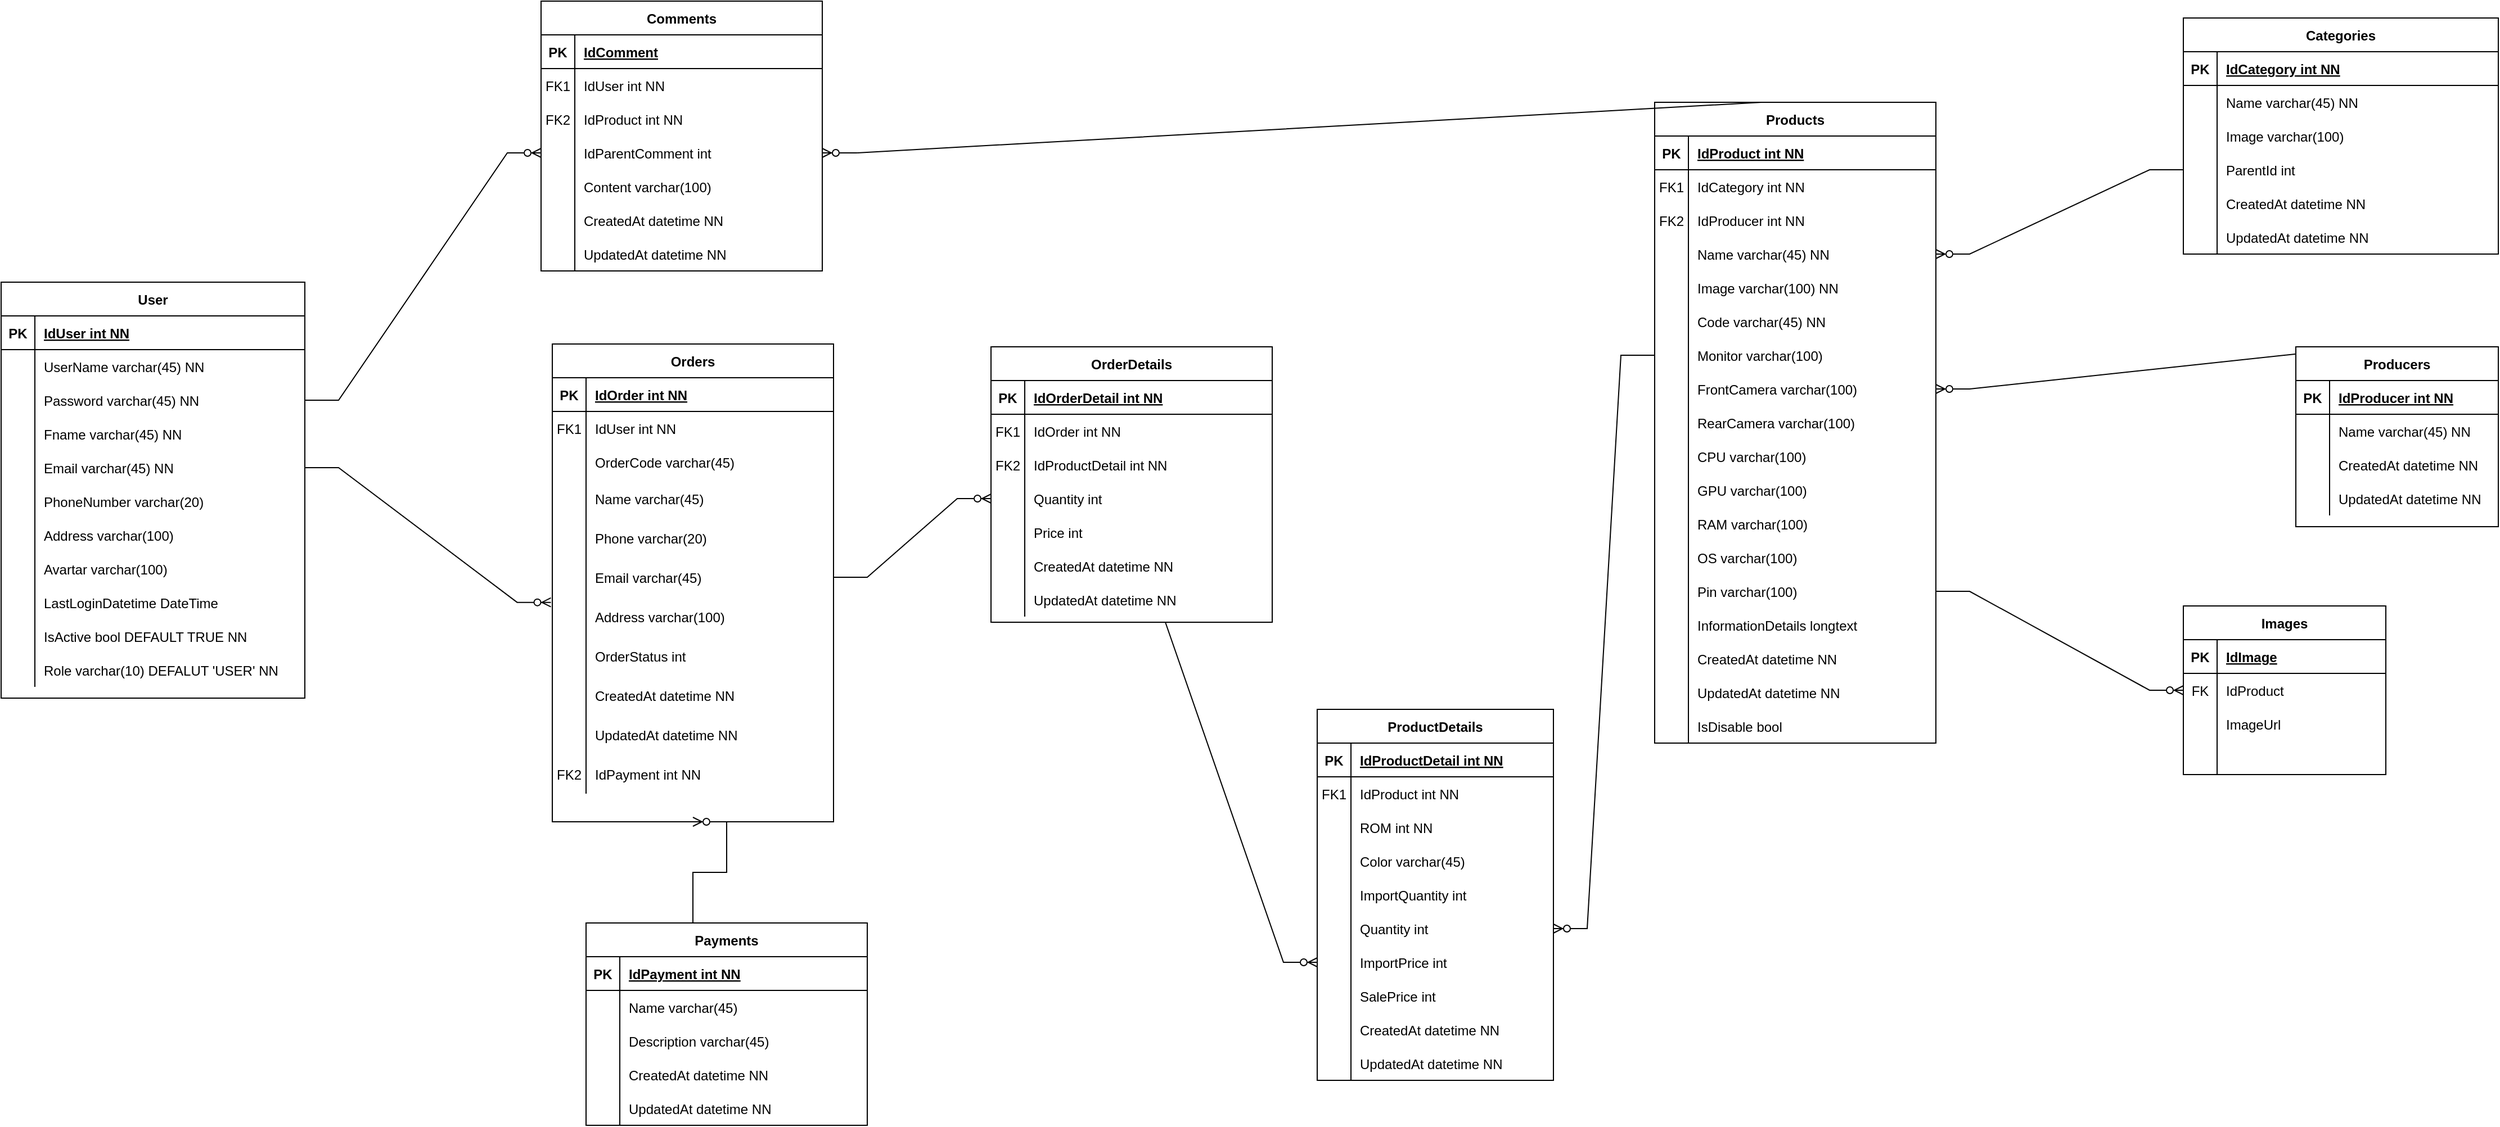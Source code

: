 <mxfile version="16.6.6" type="device"><diagram id="O4UrcJ0dpe_tSH2kWg7y" name="Page-1"><mxGraphModel dx="1422" dy="762" grid="1" gridSize="10" guides="1" tooltips="1" connect="1" arrows="1" fold="1" page="1" pageScale="1" pageWidth="1200" pageHeight="1200" math="0" shadow="0"><root><mxCell id="0"/><mxCell id="1" parent="0"/><mxCell id="TFQyICv42ElI268FrfTA-22" value="User" style="shape=table;startSize=30;container=1;collapsible=1;childLayout=tableLayout;fixedRows=1;rowLines=0;fontStyle=1;align=center;resizeLast=1;" parent="1" vertex="1"><mxGeometry x="50" y="270" width="270" height="370" as="geometry"/></mxCell><mxCell id="TFQyICv42ElI268FrfTA-23" value="" style="shape=tableRow;horizontal=0;startSize=0;swimlaneHead=0;swimlaneBody=0;fillColor=none;collapsible=0;dropTarget=0;points=[[0,0.5],[1,0.5]];portConstraint=eastwest;top=0;left=0;right=0;bottom=1;" parent="TFQyICv42ElI268FrfTA-22" vertex="1"><mxGeometry y="30" width="270" height="30" as="geometry"/></mxCell><mxCell id="TFQyICv42ElI268FrfTA-24" value="PK" style="shape=partialRectangle;connectable=0;fillColor=none;top=0;left=0;bottom=0;right=0;fontStyle=1;overflow=hidden;" parent="TFQyICv42ElI268FrfTA-23" vertex="1"><mxGeometry width="30" height="30" as="geometry"><mxRectangle width="30" height="30" as="alternateBounds"/></mxGeometry></mxCell><mxCell id="TFQyICv42ElI268FrfTA-25" value="IdUser int NN" style="shape=partialRectangle;connectable=0;fillColor=none;top=0;left=0;bottom=0;right=0;align=left;spacingLeft=6;fontStyle=5;overflow=hidden;" parent="TFQyICv42ElI268FrfTA-23" vertex="1"><mxGeometry x="30" width="240" height="30" as="geometry"><mxRectangle width="240" height="30" as="alternateBounds"/></mxGeometry></mxCell><mxCell id="TFQyICv42ElI268FrfTA-26" value="" style="shape=tableRow;horizontal=0;startSize=0;swimlaneHead=0;swimlaneBody=0;fillColor=none;collapsible=0;dropTarget=0;points=[[0,0.5],[1,0.5]];portConstraint=eastwest;top=0;left=0;right=0;bottom=0;" parent="TFQyICv42ElI268FrfTA-22" vertex="1"><mxGeometry y="60" width="270" height="30" as="geometry"/></mxCell><mxCell id="TFQyICv42ElI268FrfTA-27" value="" style="shape=partialRectangle;connectable=0;fillColor=none;top=0;left=0;bottom=0;right=0;editable=1;overflow=hidden;" parent="TFQyICv42ElI268FrfTA-26" vertex="1"><mxGeometry width="30" height="30" as="geometry"><mxRectangle width="30" height="30" as="alternateBounds"/></mxGeometry></mxCell><mxCell id="TFQyICv42ElI268FrfTA-28" value="UserName varchar(45) NN" style="shape=partialRectangle;connectable=0;fillColor=none;top=0;left=0;bottom=0;right=0;align=left;spacingLeft=6;overflow=hidden;" parent="TFQyICv42ElI268FrfTA-26" vertex="1"><mxGeometry x="30" width="240" height="30" as="geometry"><mxRectangle width="240" height="30" as="alternateBounds"/></mxGeometry></mxCell><mxCell id="TFQyICv42ElI268FrfTA-29" value="" style="shape=tableRow;horizontal=0;startSize=0;swimlaneHead=0;swimlaneBody=0;fillColor=none;collapsible=0;dropTarget=0;points=[[0,0.5],[1,0.5]];portConstraint=eastwest;top=0;left=0;right=0;bottom=0;" parent="TFQyICv42ElI268FrfTA-22" vertex="1"><mxGeometry y="90" width="270" height="30" as="geometry"/></mxCell><mxCell id="TFQyICv42ElI268FrfTA-30" value="" style="shape=partialRectangle;connectable=0;fillColor=none;top=0;left=0;bottom=0;right=0;editable=1;overflow=hidden;" parent="TFQyICv42ElI268FrfTA-29" vertex="1"><mxGeometry width="30" height="30" as="geometry"><mxRectangle width="30" height="30" as="alternateBounds"/></mxGeometry></mxCell><mxCell id="TFQyICv42ElI268FrfTA-31" value="Password varchar(45) NN" style="shape=partialRectangle;connectable=0;fillColor=none;top=0;left=0;bottom=0;right=0;align=left;spacingLeft=6;overflow=hidden;" parent="TFQyICv42ElI268FrfTA-29" vertex="1"><mxGeometry x="30" width="240" height="30" as="geometry"><mxRectangle width="240" height="30" as="alternateBounds"/></mxGeometry></mxCell><mxCell id="TFQyICv42ElI268FrfTA-32" value="" style="shape=tableRow;horizontal=0;startSize=0;swimlaneHead=0;swimlaneBody=0;fillColor=none;collapsible=0;dropTarget=0;points=[[0,0.5],[1,0.5]];portConstraint=eastwest;top=0;left=0;right=0;bottom=0;" parent="TFQyICv42ElI268FrfTA-22" vertex="1"><mxGeometry y="120" width="270" height="30" as="geometry"/></mxCell><mxCell id="TFQyICv42ElI268FrfTA-33" value="" style="shape=partialRectangle;connectable=0;fillColor=none;top=0;left=0;bottom=0;right=0;editable=1;overflow=hidden;" parent="TFQyICv42ElI268FrfTA-32" vertex="1"><mxGeometry width="30" height="30" as="geometry"><mxRectangle width="30" height="30" as="alternateBounds"/></mxGeometry></mxCell><mxCell id="TFQyICv42ElI268FrfTA-34" value="Fname varchar(45) NN" style="shape=partialRectangle;connectable=0;fillColor=none;top=0;left=0;bottom=0;right=0;align=left;spacingLeft=6;overflow=hidden;" parent="TFQyICv42ElI268FrfTA-32" vertex="1"><mxGeometry x="30" width="240" height="30" as="geometry"><mxRectangle width="240" height="30" as="alternateBounds"/></mxGeometry></mxCell><mxCell id="TFQyICv42ElI268FrfTA-41" value="" style="shape=tableRow;horizontal=0;startSize=0;swimlaneHead=0;swimlaneBody=0;fillColor=none;collapsible=0;dropTarget=0;points=[[0,0.5],[1,0.5]];portConstraint=eastwest;top=0;left=0;right=0;bottom=0;" parent="TFQyICv42ElI268FrfTA-22" vertex="1"><mxGeometry y="150" width="270" height="30" as="geometry"/></mxCell><mxCell id="TFQyICv42ElI268FrfTA-42" value="" style="shape=partialRectangle;connectable=0;fillColor=none;top=0;left=0;bottom=0;right=0;editable=1;overflow=hidden;" parent="TFQyICv42ElI268FrfTA-41" vertex="1"><mxGeometry width="30" height="30" as="geometry"><mxRectangle width="30" height="30" as="alternateBounds"/></mxGeometry></mxCell><mxCell id="TFQyICv42ElI268FrfTA-43" value="Email varchar(45) NN" style="shape=partialRectangle;connectable=0;fillColor=none;top=0;left=0;bottom=0;right=0;align=left;spacingLeft=6;overflow=hidden;" parent="TFQyICv42ElI268FrfTA-41" vertex="1"><mxGeometry x="30" width="240" height="30" as="geometry"><mxRectangle width="240" height="30" as="alternateBounds"/></mxGeometry></mxCell><mxCell id="TFQyICv42ElI268FrfTA-77" value="" style="shape=tableRow;horizontal=0;startSize=0;swimlaneHead=0;swimlaneBody=0;fillColor=none;collapsible=0;dropTarget=0;points=[[0,0.5],[1,0.5]];portConstraint=eastwest;top=0;left=0;right=0;bottom=0;" parent="TFQyICv42ElI268FrfTA-22" vertex="1"><mxGeometry y="180" width="270" height="30" as="geometry"/></mxCell><mxCell id="TFQyICv42ElI268FrfTA-78" value="" style="shape=partialRectangle;connectable=0;fillColor=none;top=0;left=0;bottom=0;right=0;editable=1;overflow=hidden;" parent="TFQyICv42ElI268FrfTA-77" vertex="1"><mxGeometry width="30" height="30" as="geometry"><mxRectangle width="30" height="30" as="alternateBounds"/></mxGeometry></mxCell><mxCell id="TFQyICv42ElI268FrfTA-79" value="PhoneNumber varchar(20)" style="shape=partialRectangle;connectable=0;fillColor=none;top=0;left=0;bottom=0;right=0;align=left;spacingLeft=6;overflow=hidden;" parent="TFQyICv42ElI268FrfTA-77" vertex="1"><mxGeometry x="30" width="240" height="30" as="geometry"><mxRectangle width="240" height="30" as="alternateBounds"/></mxGeometry></mxCell><mxCell id="TFQyICv42ElI268FrfTA-80" value="" style="shape=tableRow;horizontal=0;startSize=0;swimlaneHead=0;swimlaneBody=0;fillColor=none;collapsible=0;dropTarget=0;points=[[0,0.5],[1,0.5]];portConstraint=eastwest;top=0;left=0;right=0;bottom=0;" parent="TFQyICv42ElI268FrfTA-22" vertex="1"><mxGeometry y="210" width="270" height="30" as="geometry"/></mxCell><mxCell id="TFQyICv42ElI268FrfTA-81" value="" style="shape=partialRectangle;connectable=0;fillColor=none;top=0;left=0;bottom=0;right=0;editable=1;overflow=hidden;" parent="TFQyICv42ElI268FrfTA-80" vertex="1"><mxGeometry width="30" height="30" as="geometry"><mxRectangle width="30" height="30" as="alternateBounds"/></mxGeometry></mxCell><mxCell id="TFQyICv42ElI268FrfTA-82" value="Address varchar(100) " style="shape=partialRectangle;connectable=0;fillColor=none;top=0;left=0;bottom=0;right=0;align=left;spacingLeft=6;overflow=hidden;" parent="TFQyICv42ElI268FrfTA-80" vertex="1"><mxGeometry x="30" width="240" height="30" as="geometry"><mxRectangle width="240" height="30" as="alternateBounds"/></mxGeometry></mxCell><mxCell id="TFQyICv42ElI268FrfTA-83" value="" style="shape=tableRow;horizontal=0;startSize=0;swimlaneHead=0;swimlaneBody=0;fillColor=none;collapsible=0;dropTarget=0;points=[[0,0.5],[1,0.5]];portConstraint=eastwest;top=0;left=0;right=0;bottom=0;" parent="TFQyICv42ElI268FrfTA-22" vertex="1"><mxGeometry y="240" width="270" height="30" as="geometry"/></mxCell><mxCell id="TFQyICv42ElI268FrfTA-84" value="" style="shape=partialRectangle;connectable=0;fillColor=none;top=0;left=0;bottom=0;right=0;editable=1;overflow=hidden;" parent="TFQyICv42ElI268FrfTA-83" vertex="1"><mxGeometry width="30" height="30" as="geometry"><mxRectangle width="30" height="30" as="alternateBounds"/></mxGeometry></mxCell><mxCell id="TFQyICv42ElI268FrfTA-85" value="Avartar varchar(100)" style="shape=partialRectangle;connectable=0;fillColor=none;top=0;left=0;bottom=0;right=0;align=left;spacingLeft=6;overflow=hidden;" parent="TFQyICv42ElI268FrfTA-83" vertex="1"><mxGeometry x="30" width="240" height="30" as="geometry"><mxRectangle width="240" height="30" as="alternateBounds"/></mxGeometry></mxCell><mxCell id="TFQyICv42ElI268FrfTA-140" value="" style="shape=tableRow;horizontal=0;startSize=0;swimlaneHead=0;swimlaneBody=0;fillColor=none;collapsible=0;dropTarget=0;points=[[0,0.5],[1,0.5]];portConstraint=eastwest;top=0;left=0;right=0;bottom=0;" parent="TFQyICv42ElI268FrfTA-22" vertex="1"><mxGeometry y="270" width="270" height="30" as="geometry"/></mxCell><mxCell id="TFQyICv42ElI268FrfTA-141" value="" style="shape=partialRectangle;connectable=0;fillColor=none;top=0;left=0;bottom=0;right=0;editable=1;overflow=hidden;" parent="TFQyICv42ElI268FrfTA-140" vertex="1"><mxGeometry width="30" height="30" as="geometry"><mxRectangle width="30" height="30" as="alternateBounds"/></mxGeometry></mxCell><mxCell id="TFQyICv42ElI268FrfTA-142" value="LastLoginDatetime DateTime" style="shape=partialRectangle;connectable=0;fillColor=none;top=0;left=0;bottom=0;right=0;align=left;spacingLeft=6;overflow=hidden;" parent="TFQyICv42ElI268FrfTA-140" vertex="1"><mxGeometry x="30" width="240" height="30" as="geometry"><mxRectangle width="240" height="30" as="alternateBounds"/></mxGeometry></mxCell><mxCell id="TFQyICv42ElI268FrfTA-86" value="" style="shape=tableRow;horizontal=0;startSize=0;swimlaneHead=0;swimlaneBody=0;fillColor=none;collapsible=0;dropTarget=0;points=[[0,0.5],[1,0.5]];portConstraint=eastwest;top=0;left=0;right=0;bottom=0;" parent="TFQyICv42ElI268FrfTA-22" vertex="1"><mxGeometry y="300" width="270" height="30" as="geometry"/></mxCell><mxCell id="TFQyICv42ElI268FrfTA-87" value="" style="shape=partialRectangle;connectable=0;fillColor=none;top=0;left=0;bottom=0;right=0;editable=1;overflow=hidden;" parent="TFQyICv42ElI268FrfTA-86" vertex="1"><mxGeometry width="30" height="30" as="geometry"><mxRectangle width="30" height="30" as="alternateBounds"/></mxGeometry></mxCell><mxCell id="TFQyICv42ElI268FrfTA-88" value="IsActive bool DEFAULT TRUE NN" style="shape=partialRectangle;connectable=0;fillColor=none;top=0;left=0;bottom=0;right=0;align=left;spacingLeft=6;overflow=hidden;" parent="TFQyICv42ElI268FrfTA-86" vertex="1"><mxGeometry x="30" width="240" height="30" as="geometry"><mxRectangle width="240" height="30" as="alternateBounds"/></mxGeometry></mxCell><mxCell id="TFQyICv42ElI268FrfTA-89" value="" style="shape=tableRow;horizontal=0;startSize=0;swimlaneHead=0;swimlaneBody=0;fillColor=none;collapsible=0;dropTarget=0;points=[[0,0.5],[1,0.5]];portConstraint=eastwest;top=0;left=0;right=0;bottom=0;" parent="TFQyICv42ElI268FrfTA-22" vertex="1"><mxGeometry y="330" width="270" height="30" as="geometry"/></mxCell><mxCell id="TFQyICv42ElI268FrfTA-90" value="" style="shape=partialRectangle;connectable=0;fillColor=none;top=0;left=0;bottom=0;right=0;editable=1;overflow=hidden;" parent="TFQyICv42ElI268FrfTA-89" vertex="1"><mxGeometry width="30" height="30" as="geometry"><mxRectangle width="30" height="30" as="alternateBounds"/></mxGeometry></mxCell><mxCell id="TFQyICv42ElI268FrfTA-91" value="Role varchar(10) DEFALUT 'USER' NN" style="shape=partialRectangle;connectable=0;fillColor=none;top=0;left=0;bottom=0;right=0;align=left;spacingLeft=6;overflow=hidden;" parent="TFQyICv42ElI268FrfTA-89" vertex="1"><mxGeometry x="30" width="240" height="30" as="geometry"><mxRectangle width="240" height="30" as="alternateBounds"/></mxGeometry></mxCell><mxCell id="TFQyICv42ElI268FrfTA-127" value="Comments" style="shape=table;startSize=30;container=1;collapsible=1;childLayout=tableLayout;fixedRows=1;rowLines=0;fontStyle=1;align=center;resizeLast=1;" parent="1" vertex="1"><mxGeometry x="530" y="20" width="250" height="240" as="geometry"/></mxCell><mxCell id="TFQyICv42ElI268FrfTA-128" value="" style="shape=tableRow;horizontal=0;startSize=0;swimlaneHead=0;swimlaneBody=0;fillColor=none;collapsible=0;dropTarget=0;points=[[0,0.5],[1,0.5]];portConstraint=eastwest;top=0;left=0;right=0;bottom=1;" parent="TFQyICv42ElI268FrfTA-127" vertex="1"><mxGeometry y="30" width="250" height="30" as="geometry"/></mxCell><mxCell id="TFQyICv42ElI268FrfTA-129" value="PK" style="shape=partialRectangle;connectable=0;fillColor=none;top=0;left=0;bottom=0;right=0;fontStyle=1;overflow=hidden;" parent="TFQyICv42ElI268FrfTA-128" vertex="1"><mxGeometry width="30" height="30" as="geometry"><mxRectangle width="30" height="30" as="alternateBounds"/></mxGeometry></mxCell><mxCell id="TFQyICv42ElI268FrfTA-130" value="IdComment" style="shape=partialRectangle;connectable=0;fillColor=none;top=0;left=0;bottom=0;right=0;align=left;spacingLeft=6;fontStyle=5;overflow=hidden;" parent="TFQyICv42ElI268FrfTA-128" vertex="1"><mxGeometry x="30" width="220" height="30" as="geometry"><mxRectangle width="220" height="30" as="alternateBounds"/></mxGeometry></mxCell><mxCell id="TFQyICv42ElI268FrfTA-131" value="" style="shape=tableRow;horizontal=0;startSize=0;swimlaneHead=0;swimlaneBody=0;fillColor=none;collapsible=0;dropTarget=0;points=[[0,0.5],[1,0.5]];portConstraint=eastwest;top=0;left=0;right=0;bottom=0;" parent="TFQyICv42ElI268FrfTA-127" vertex="1"><mxGeometry y="60" width="250" height="30" as="geometry"/></mxCell><mxCell id="TFQyICv42ElI268FrfTA-132" value="FK1" style="shape=partialRectangle;connectable=0;fillColor=none;top=0;left=0;bottom=0;right=0;editable=1;overflow=hidden;" parent="TFQyICv42ElI268FrfTA-131" vertex="1"><mxGeometry width="30" height="30" as="geometry"><mxRectangle width="30" height="30" as="alternateBounds"/></mxGeometry></mxCell><mxCell id="TFQyICv42ElI268FrfTA-133" value="IdUser int NN" style="shape=partialRectangle;connectable=0;fillColor=none;top=0;left=0;bottom=0;right=0;align=left;spacingLeft=6;overflow=hidden;" parent="TFQyICv42ElI268FrfTA-131" vertex="1"><mxGeometry x="30" width="220" height="30" as="geometry"><mxRectangle width="220" height="30" as="alternateBounds"/></mxGeometry></mxCell><mxCell id="TFQyICv42ElI268FrfTA-134" value="" style="shape=tableRow;horizontal=0;startSize=0;swimlaneHead=0;swimlaneBody=0;fillColor=none;collapsible=0;dropTarget=0;points=[[0,0.5],[1,0.5]];portConstraint=eastwest;top=0;left=0;right=0;bottom=0;" parent="TFQyICv42ElI268FrfTA-127" vertex="1"><mxGeometry y="90" width="250" height="30" as="geometry"/></mxCell><mxCell id="TFQyICv42ElI268FrfTA-135" value="FK2" style="shape=partialRectangle;connectable=0;fillColor=none;top=0;left=0;bottom=0;right=0;editable=1;overflow=hidden;" parent="TFQyICv42ElI268FrfTA-134" vertex="1"><mxGeometry width="30" height="30" as="geometry"><mxRectangle width="30" height="30" as="alternateBounds"/></mxGeometry></mxCell><mxCell id="TFQyICv42ElI268FrfTA-136" value="IdProduct int NN" style="shape=partialRectangle;connectable=0;fillColor=none;top=0;left=0;bottom=0;right=0;align=left;spacingLeft=6;overflow=hidden;" parent="TFQyICv42ElI268FrfTA-134" vertex="1"><mxGeometry x="30" width="220" height="30" as="geometry"><mxRectangle width="220" height="30" as="alternateBounds"/></mxGeometry></mxCell><mxCell id="TFQyICv42ElI268FrfTA-137" value="" style="shape=tableRow;horizontal=0;startSize=0;swimlaneHead=0;swimlaneBody=0;fillColor=none;collapsible=0;dropTarget=0;points=[[0,0.5],[1,0.5]];portConstraint=eastwest;top=0;left=0;right=0;bottom=0;" parent="TFQyICv42ElI268FrfTA-127" vertex="1"><mxGeometry y="120" width="250" height="30" as="geometry"/></mxCell><mxCell id="TFQyICv42ElI268FrfTA-138" value="" style="shape=partialRectangle;connectable=0;fillColor=none;top=0;left=0;bottom=0;right=0;editable=1;overflow=hidden;" parent="TFQyICv42ElI268FrfTA-137" vertex="1"><mxGeometry width="30" height="30" as="geometry"><mxRectangle width="30" height="30" as="alternateBounds"/></mxGeometry></mxCell><mxCell id="TFQyICv42ElI268FrfTA-139" value="IdParentComment int" style="shape=partialRectangle;connectable=0;fillColor=none;top=0;left=0;bottom=0;right=0;align=left;spacingLeft=6;overflow=hidden;" parent="TFQyICv42ElI268FrfTA-137" vertex="1"><mxGeometry x="30" width="220" height="30" as="geometry"><mxRectangle width="220" height="30" as="alternateBounds"/></mxGeometry></mxCell><mxCell id="TFQyICv42ElI268FrfTA-143" value="" style="shape=tableRow;horizontal=0;startSize=0;swimlaneHead=0;swimlaneBody=0;fillColor=none;collapsible=0;dropTarget=0;points=[[0,0.5],[1,0.5]];portConstraint=eastwest;top=0;left=0;right=0;bottom=0;" parent="TFQyICv42ElI268FrfTA-127" vertex="1"><mxGeometry y="150" width="250" height="30" as="geometry"/></mxCell><mxCell id="TFQyICv42ElI268FrfTA-144" value="" style="shape=partialRectangle;connectable=0;fillColor=none;top=0;left=0;bottom=0;right=0;editable=1;overflow=hidden;" parent="TFQyICv42ElI268FrfTA-143" vertex="1"><mxGeometry width="30" height="30" as="geometry"><mxRectangle width="30" height="30" as="alternateBounds"/></mxGeometry></mxCell><mxCell id="TFQyICv42ElI268FrfTA-145" value="Content varchar(100)" style="shape=partialRectangle;connectable=0;fillColor=none;top=0;left=0;bottom=0;right=0;align=left;spacingLeft=6;overflow=hidden;" parent="TFQyICv42ElI268FrfTA-143" vertex="1"><mxGeometry x="30" width="220" height="30" as="geometry"><mxRectangle width="220" height="30" as="alternateBounds"/></mxGeometry></mxCell><mxCell id="TFQyICv42ElI268FrfTA-146" value="" style="shape=tableRow;horizontal=0;startSize=0;swimlaneHead=0;swimlaneBody=0;fillColor=none;collapsible=0;dropTarget=0;points=[[0,0.5],[1,0.5]];portConstraint=eastwest;top=0;left=0;right=0;bottom=0;" parent="TFQyICv42ElI268FrfTA-127" vertex="1"><mxGeometry y="180" width="250" height="30" as="geometry"/></mxCell><mxCell id="TFQyICv42ElI268FrfTA-147" value="" style="shape=partialRectangle;connectable=0;fillColor=none;top=0;left=0;bottom=0;right=0;editable=1;overflow=hidden;" parent="TFQyICv42ElI268FrfTA-146" vertex="1"><mxGeometry width="30" height="30" as="geometry"><mxRectangle width="30" height="30" as="alternateBounds"/></mxGeometry></mxCell><mxCell id="TFQyICv42ElI268FrfTA-148" value="CreatedAt datetime NN" style="shape=partialRectangle;connectable=0;fillColor=none;top=0;left=0;bottom=0;right=0;align=left;spacingLeft=6;overflow=hidden;" parent="TFQyICv42ElI268FrfTA-146" vertex="1"><mxGeometry x="30" width="220" height="30" as="geometry"><mxRectangle width="220" height="30" as="alternateBounds"/></mxGeometry></mxCell><mxCell id="TFQyICv42ElI268FrfTA-149" value="" style="shape=tableRow;horizontal=0;startSize=0;swimlaneHead=0;swimlaneBody=0;fillColor=none;collapsible=0;dropTarget=0;points=[[0,0.5],[1,0.5]];portConstraint=eastwest;top=0;left=0;right=0;bottom=0;" parent="TFQyICv42ElI268FrfTA-127" vertex="1"><mxGeometry y="210" width="250" height="30" as="geometry"/></mxCell><mxCell id="TFQyICv42ElI268FrfTA-150" value="" style="shape=partialRectangle;connectable=0;fillColor=none;top=0;left=0;bottom=0;right=0;editable=1;overflow=hidden;" parent="TFQyICv42ElI268FrfTA-149" vertex="1"><mxGeometry width="30" height="30" as="geometry"><mxRectangle width="30" height="30" as="alternateBounds"/></mxGeometry></mxCell><mxCell id="TFQyICv42ElI268FrfTA-151" value="UpdatedAt datetime NN" style="shape=partialRectangle;connectable=0;fillColor=none;top=0;left=0;bottom=0;right=0;align=left;spacingLeft=6;overflow=hidden;" parent="TFQyICv42ElI268FrfTA-149" vertex="1"><mxGeometry x="30" width="220" height="30" as="geometry"><mxRectangle width="220" height="30" as="alternateBounds"/></mxGeometry></mxCell><mxCell id="TFQyICv42ElI268FrfTA-152" value="Orders" style="shape=table;startSize=30;container=1;collapsible=1;childLayout=tableLayout;fixedRows=1;rowLines=0;fontStyle=1;align=center;resizeLast=1;" parent="1" vertex="1"><mxGeometry x="540" y="325" width="250" height="425" as="geometry"/></mxCell><mxCell id="TFQyICv42ElI268FrfTA-153" value="" style="shape=tableRow;horizontal=0;startSize=0;swimlaneHead=0;swimlaneBody=0;fillColor=none;collapsible=0;dropTarget=0;points=[[0,0.5],[1,0.5]];portConstraint=eastwest;top=0;left=0;right=0;bottom=1;" parent="TFQyICv42ElI268FrfTA-152" vertex="1"><mxGeometry y="30" width="250" height="30" as="geometry"/></mxCell><mxCell id="TFQyICv42ElI268FrfTA-154" value="PK" style="shape=partialRectangle;connectable=0;fillColor=none;top=0;left=0;bottom=0;right=0;fontStyle=1;overflow=hidden;" parent="TFQyICv42ElI268FrfTA-153" vertex="1"><mxGeometry width="30" height="30" as="geometry"><mxRectangle width="30" height="30" as="alternateBounds"/></mxGeometry></mxCell><mxCell id="TFQyICv42ElI268FrfTA-155" value="IdOrder int NN" style="shape=partialRectangle;connectable=0;fillColor=none;top=0;left=0;bottom=0;right=0;align=left;spacingLeft=6;fontStyle=5;overflow=hidden;" parent="TFQyICv42ElI268FrfTA-153" vertex="1"><mxGeometry x="30" width="220" height="30" as="geometry"><mxRectangle width="220" height="30" as="alternateBounds"/></mxGeometry></mxCell><mxCell id="TFQyICv42ElI268FrfTA-156" value="" style="shape=tableRow;horizontal=0;startSize=0;swimlaneHead=0;swimlaneBody=0;fillColor=none;collapsible=0;dropTarget=0;points=[[0,0.5],[1,0.5]];portConstraint=eastwest;top=0;left=0;right=0;bottom=0;" parent="TFQyICv42ElI268FrfTA-152" vertex="1"><mxGeometry y="60" width="250" height="30" as="geometry"/></mxCell><mxCell id="TFQyICv42ElI268FrfTA-157" value="FK1" style="shape=partialRectangle;connectable=0;fillColor=none;top=0;left=0;bottom=0;right=0;editable=1;overflow=hidden;" parent="TFQyICv42ElI268FrfTA-156" vertex="1"><mxGeometry width="30" height="30" as="geometry"><mxRectangle width="30" height="30" as="alternateBounds"/></mxGeometry></mxCell><mxCell id="TFQyICv42ElI268FrfTA-158" value="IdUser int NN" style="shape=partialRectangle;connectable=0;fillColor=none;top=0;left=0;bottom=0;right=0;align=left;spacingLeft=6;overflow=hidden;" parent="TFQyICv42ElI268FrfTA-156" vertex="1"><mxGeometry x="30" width="220" height="30" as="geometry"><mxRectangle width="220" height="30" as="alternateBounds"/></mxGeometry></mxCell><mxCell id="TFQyICv42ElI268FrfTA-159" value="" style="shape=tableRow;horizontal=0;startSize=0;swimlaneHead=0;swimlaneBody=0;fillColor=none;collapsible=0;dropTarget=0;points=[[0,0.5],[1,0.5]];portConstraint=eastwest;top=0;left=0;right=0;bottom=0;" parent="TFQyICv42ElI268FrfTA-152" vertex="1"><mxGeometry y="90" width="250" height="30" as="geometry"/></mxCell><mxCell id="TFQyICv42ElI268FrfTA-160" value="" style="shape=partialRectangle;connectable=0;fillColor=none;top=0;left=0;bottom=0;right=0;editable=1;overflow=hidden;" parent="TFQyICv42ElI268FrfTA-159" vertex="1"><mxGeometry width="30" height="30" as="geometry"><mxRectangle width="30" height="30" as="alternateBounds"/></mxGeometry></mxCell><mxCell id="TFQyICv42ElI268FrfTA-161" value="OrderCode varchar(45)" style="shape=partialRectangle;connectable=0;fillColor=none;top=0;left=0;bottom=0;right=0;align=left;spacingLeft=6;overflow=hidden;" parent="TFQyICv42ElI268FrfTA-159" vertex="1"><mxGeometry x="30" width="220" height="30" as="geometry"><mxRectangle width="220" height="30" as="alternateBounds"/></mxGeometry></mxCell><mxCell id="TFQyICv42ElI268FrfTA-162" value="" style="shape=tableRow;horizontal=0;startSize=0;swimlaneHead=0;swimlaneBody=0;fillColor=none;collapsible=0;dropTarget=0;points=[[0,0.5],[1,0.5]];portConstraint=eastwest;top=0;left=0;right=0;bottom=0;" parent="TFQyICv42ElI268FrfTA-152" vertex="1"><mxGeometry y="120" width="250" height="35" as="geometry"/></mxCell><mxCell id="TFQyICv42ElI268FrfTA-163" value="" style="shape=partialRectangle;connectable=0;fillColor=none;top=0;left=0;bottom=0;right=0;editable=1;overflow=hidden;" parent="TFQyICv42ElI268FrfTA-162" vertex="1"><mxGeometry width="30" height="35" as="geometry"><mxRectangle width="30" height="35" as="alternateBounds"/></mxGeometry></mxCell><mxCell id="TFQyICv42ElI268FrfTA-164" value="Name varchar(45)" style="shape=partialRectangle;connectable=0;fillColor=none;top=0;left=0;bottom=0;right=0;align=left;spacingLeft=6;overflow=hidden;" parent="TFQyICv42ElI268FrfTA-162" vertex="1"><mxGeometry x="30" width="220" height="35" as="geometry"><mxRectangle width="220" height="35" as="alternateBounds"/></mxGeometry></mxCell><mxCell id="TFQyICv42ElI268FrfTA-165" value="" style="shape=tableRow;horizontal=0;startSize=0;swimlaneHead=0;swimlaneBody=0;fillColor=none;collapsible=0;dropTarget=0;points=[[0,0.5],[1,0.5]];portConstraint=eastwest;top=0;left=0;right=0;bottom=0;" parent="TFQyICv42ElI268FrfTA-152" vertex="1"><mxGeometry y="155" width="250" height="35" as="geometry"/></mxCell><mxCell id="TFQyICv42ElI268FrfTA-166" value="" style="shape=partialRectangle;connectable=0;fillColor=none;top=0;left=0;bottom=0;right=0;editable=1;overflow=hidden;" parent="TFQyICv42ElI268FrfTA-165" vertex="1"><mxGeometry width="30" height="35" as="geometry"><mxRectangle width="30" height="35" as="alternateBounds"/></mxGeometry></mxCell><mxCell id="TFQyICv42ElI268FrfTA-167" value="Phone varchar(20)" style="shape=partialRectangle;connectable=0;fillColor=none;top=0;left=0;bottom=0;right=0;align=left;spacingLeft=6;overflow=hidden;" parent="TFQyICv42ElI268FrfTA-165" vertex="1"><mxGeometry x="30" width="220" height="35" as="geometry"><mxRectangle width="220" height="35" as="alternateBounds"/></mxGeometry></mxCell><mxCell id="TFQyICv42ElI268FrfTA-168" value="" style="shape=tableRow;horizontal=0;startSize=0;swimlaneHead=0;swimlaneBody=0;fillColor=none;collapsible=0;dropTarget=0;points=[[0,0.5],[1,0.5]];portConstraint=eastwest;top=0;left=0;right=0;bottom=0;" parent="TFQyICv42ElI268FrfTA-152" vertex="1"><mxGeometry y="190" width="250" height="35" as="geometry"/></mxCell><mxCell id="TFQyICv42ElI268FrfTA-169" value="" style="shape=partialRectangle;connectable=0;fillColor=none;top=0;left=0;bottom=0;right=0;editable=1;overflow=hidden;" parent="TFQyICv42ElI268FrfTA-168" vertex="1"><mxGeometry width="30" height="35" as="geometry"><mxRectangle width="30" height="35" as="alternateBounds"/></mxGeometry></mxCell><mxCell id="TFQyICv42ElI268FrfTA-170" value="Email varchar(45)" style="shape=partialRectangle;connectable=0;fillColor=none;top=0;left=0;bottom=0;right=0;align=left;spacingLeft=6;overflow=hidden;" parent="TFQyICv42ElI268FrfTA-168" vertex="1"><mxGeometry x="30" width="220" height="35" as="geometry"><mxRectangle width="220" height="35" as="alternateBounds"/></mxGeometry></mxCell><mxCell id="TFQyICv42ElI268FrfTA-189" value="" style="shape=tableRow;horizontal=0;startSize=0;swimlaneHead=0;swimlaneBody=0;fillColor=none;collapsible=0;dropTarget=0;points=[[0,0.5],[1,0.5]];portConstraint=eastwest;top=0;left=0;right=0;bottom=0;" parent="TFQyICv42ElI268FrfTA-152" vertex="1"><mxGeometry y="225" width="250" height="35" as="geometry"/></mxCell><mxCell id="TFQyICv42ElI268FrfTA-190" value="" style="shape=partialRectangle;connectable=0;fillColor=none;top=0;left=0;bottom=0;right=0;editable=1;overflow=hidden;" parent="TFQyICv42ElI268FrfTA-189" vertex="1"><mxGeometry width="30" height="35" as="geometry"><mxRectangle width="30" height="35" as="alternateBounds"/></mxGeometry></mxCell><mxCell id="TFQyICv42ElI268FrfTA-191" value="Address varchar(100)" style="shape=partialRectangle;connectable=0;fillColor=none;top=0;left=0;bottom=0;right=0;align=left;spacingLeft=6;overflow=hidden;" parent="TFQyICv42ElI268FrfTA-189" vertex="1"><mxGeometry x="30" width="220" height="35" as="geometry"><mxRectangle width="220" height="35" as="alternateBounds"/></mxGeometry></mxCell><mxCell id="TFQyICv42ElI268FrfTA-192" value="" style="shape=tableRow;horizontal=0;startSize=0;swimlaneHead=0;swimlaneBody=0;fillColor=none;collapsible=0;dropTarget=0;points=[[0,0.5],[1,0.5]];portConstraint=eastwest;top=0;left=0;right=0;bottom=0;" parent="TFQyICv42ElI268FrfTA-152" vertex="1"><mxGeometry y="260" width="250" height="35" as="geometry"/></mxCell><mxCell id="TFQyICv42ElI268FrfTA-193" value="" style="shape=partialRectangle;connectable=0;fillColor=none;top=0;left=0;bottom=0;right=0;editable=1;overflow=hidden;" parent="TFQyICv42ElI268FrfTA-192" vertex="1"><mxGeometry width="30" height="35" as="geometry"><mxRectangle width="30" height="35" as="alternateBounds"/></mxGeometry></mxCell><mxCell id="TFQyICv42ElI268FrfTA-194" value="OrderStatus int" style="shape=partialRectangle;connectable=0;fillColor=none;top=0;left=0;bottom=0;right=0;align=left;spacingLeft=6;overflow=hidden;" parent="TFQyICv42ElI268FrfTA-192" vertex="1"><mxGeometry x="30" width="220" height="35" as="geometry"><mxRectangle width="220" height="35" as="alternateBounds"/></mxGeometry></mxCell><mxCell id="TFQyICv42ElI268FrfTA-195" value="" style="shape=tableRow;horizontal=0;startSize=0;swimlaneHead=0;swimlaneBody=0;fillColor=none;collapsible=0;dropTarget=0;points=[[0,0.5],[1,0.5]];portConstraint=eastwest;top=0;left=0;right=0;bottom=0;" parent="TFQyICv42ElI268FrfTA-152" vertex="1"><mxGeometry y="295" width="250" height="35" as="geometry"/></mxCell><mxCell id="TFQyICv42ElI268FrfTA-196" value="" style="shape=partialRectangle;connectable=0;fillColor=none;top=0;left=0;bottom=0;right=0;editable=1;overflow=hidden;" parent="TFQyICv42ElI268FrfTA-195" vertex="1"><mxGeometry width="30" height="35" as="geometry"><mxRectangle width="30" height="35" as="alternateBounds"/></mxGeometry></mxCell><mxCell id="TFQyICv42ElI268FrfTA-197" value="CreatedAt datetime NN" style="shape=partialRectangle;connectable=0;fillColor=none;top=0;left=0;bottom=0;right=0;align=left;spacingLeft=6;overflow=hidden;" parent="TFQyICv42ElI268FrfTA-195" vertex="1"><mxGeometry x="30" width="220" height="35" as="geometry"><mxRectangle width="220" height="35" as="alternateBounds"/></mxGeometry></mxCell><mxCell id="TFQyICv42ElI268FrfTA-198" value="" style="shape=tableRow;horizontal=0;startSize=0;swimlaneHead=0;swimlaneBody=0;fillColor=none;collapsible=0;dropTarget=0;points=[[0,0.5],[1,0.5]];portConstraint=eastwest;top=0;left=0;right=0;bottom=0;" parent="TFQyICv42ElI268FrfTA-152" vertex="1"><mxGeometry y="330" width="250" height="35" as="geometry"/></mxCell><mxCell id="TFQyICv42ElI268FrfTA-199" value="" style="shape=partialRectangle;connectable=0;fillColor=none;top=0;left=0;bottom=0;right=0;editable=1;overflow=hidden;" parent="TFQyICv42ElI268FrfTA-198" vertex="1"><mxGeometry width="30" height="35" as="geometry"><mxRectangle width="30" height="35" as="alternateBounds"/></mxGeometry></mxCell><mxCell id="TFQyICv42ElI268FrfTA-200" value="UpdatedAt datetime NN" style="shape=partialRectangle;connectable=0;fillColor=none;top=0;left=0;bottom=0;right=0;align=left;spacingLeft=6;overflow=hidden;" parent="TFQyICv42ElI268FrfTA-198" vertex="1"><mxGeometry x="30" width="220" height="35" as="geometry"><mxRectangle width="220" height="35" as="alternateBounds"/></mxGeometry></mxCell><mxCell id="TFQyICv42ElI268FrfTA-201" value="" style="shape=tableRow;horizontal=0;startSize=0;swimlaneHead=0;swimlaneBody=0;fillColor=none;collapsible=0;dropTarget=0;points=[[0,0.5],[1,0.5]];portConstraint=eastwest;top=0;left=0;right=0;bottom=0;" parent="TFQyICv42ElI268FrfTA-152" vertex="1"><mxGeometry y="365" width="250" height="35" as="geometry"/></mxCell><mxCell id="TFQyICv42ElI268FrfTA-202" value="FK2" style="shape=partialRectangle;connectable=0;fillColor=none;top=0;left=0;bottom=0;right=0;editable=1;overflow=hidden;" parent="TFQyICv42ElI268FrfTA-201" vertex="1"><mxGeometry width="30" height="35" as="geometry"><mxRectangle width="30" height="35" as="alternateBounds"/></mxGeometry></mxCell><mxCell id="TFQyICv42ElI268FrfTA-203" value="IdPayment int NN" style="shape=partialRectangle;connectable=0;fillColor=none;top=0;left=0;bottom=0;right=0;align=left;spacingLeft=6;overflow=hidden;" parent="TFQyICv42ElI268FrfTA-201" vertex="1"><mxGeometry x="30" width="220" height="35" as="geometry"><mxRectangle width="220" height="35" as="alternateBounds"/></mxGeometry></mxCell><mxCell id="TFQyICv42ElI268FrfTA-204" value="Payments" style="shape=table;startSize=30;container=1;collapsible=1;childLayout=tableLayout;fixedRows=1;rowLines=0;fontStyle=1;align=center;resizeLast=1;" parent="1" vertex="1"><mxGeometry x="570" y="840" width="250" height="180" as="geometry"/></mxCell><mxCell id="TFQyICv42ElI268FrfTA-205" value="" style="shape=tableRow;horizontal=0;startSize=0;swimlaneHead=0;swimlaneBody=0;fillColor=none;collapsible=0;dropTarget=0;points=[[0,0.5],[1,0.5]];portConstraint=eastwest;top=0;left=0;right=0;bottom=1;" parent="TFQyICv42ElI268FrfTA-204" vertex="1"><mxGeometry y="30" width="250" height="30" as="geometry"/></mxCell><mxCell id="TFQyICv42ElI268FrfTA-206" value="PK" style="shape=partialRectangle;connectable=0;fillColor=none;top=0;left=0;bottom=0;right=0;fontStyle=1;overflow=hidden;" parent="TFQyICv42ElI268FrfTA-205" vertex="1"><mxGeometry width="30" height="30" as="geometry"><mxRectangle width="30" height="30" as="alternateBounds"/></mxGeometry></mxCell><mxCell id="TFQyICv42ElI268FrfTA-207" value="IdPayment int NN" style="shape=partialRectangle;connectable=0;fillColor=none;top=0;left=0;bottom=0;right=0;align=left;spacingLeft=6;fontStyle=5;overflow=hidden;" parent="TFQyICv42ElI268FrfTA-205" vertex="1"><mxGeometry x="30" width="220" height="30" as="geometry"><mxRectangle width="220" height="30" as="alternateBounds"/></mxGeometry></mxCell><mxCell id="TFQyICv42ElI268FrfTA-208" value="" style="shape=tableRow;horizontal=0;startSize=0;swimlaneHead=0;swimlaneBody=0;fillColor=none;collapsible=0;dropTarget=0;points=[[0,0.5],[1,0.5]];portConstraint=eastwest;top=0;left=0;right=0;bottom=0;" parent="TFQyICv42ElI268FrfTA-204" vertex="1"><mxGeometry y="60" width="250" height="30" as="geometry"/></mxCell><mxCell id="TFQyICv42ElI268FrfTA-209" value="" style="shape=partialRectangle;connectable=0;fillColor=none;top=0;left=0;bottom=0;right=0;editable=1;overflow=hidden;" parent="TFQyICv42ElI268FrfTA-208" vertex="1"><mxGeometry width="30" height="30" as="geometry"><mxRectangle width="30" height="30" as="alternateBounds"/></mxGeometry></mxCell><mxCell id="TFQyICv42ElI268FrfTA-210" value="Name varchar(45)" style="shape=partialRectangle;connectable=0;fillColor=none;top=0;left=0;bottom=0;right=0;align=left;spacingLeft=6;overflow=hidden;" parent="TFQyICv42ElI268FrfTA-208" vertex="1"><mxGeometry x="30" width="220" height="30" as="geometry"><mxRectangle width="220" height="30" as="alternateBounds"/></mxGeometry></mxCell><mxCell id="TFQyICv42ElI268FrfTA-211" value="" style="shape=tableRow;horizontal=0;startSize=0;swimlaneHead=0;swimlaneBody=0;fillColor=none;collapsible=0;dropTarget=0;points=[[0,0.5],[1,0.5]];portConstraint=eastwest;top=0;left=0;right=0;bottom=0;" parent="TFQyICv42ElI268FrfTA-204" vertex="1"><mxGeometry y="90" width="250" height="30" as="geometry"/></mxCell><mxCell id="TFQyICv42ElI268FrfTA-212" value="" style="shape=partialRectangle;connectable=0;fillColor=none;top=0;left=0;bottom=0;right=0;editable=1;overflow=hidden;" parent="TFQyICv42ElI268FrfTA-211" vertex="1"><mxGeometry width="30" height="30" as="geometry"><mxRectangle width="30" height="30" as="alternateBounds"/></mxGeometry></mxCell><mxCell id="TFQyICv42ElI268FrfTA-213" value="Description varchar(45)" style="shape=partialRectangle;connectable=0;fillColor=none;top=0;left=0;bottom=0;right=0;align=left;spacingLeft=6;overflow=hidden;" parent="TFQyICv42ElI268FrfTA-211" vertex="1"><mxGeometry x="30" width="220" height="30" as="geometry"><mxRectangle width="220" height="30" as="alternateBounds"/></mxGeometry></mxCell><mxCell id="TFQyICv42ElI268FrfTA-214" value="" style="shape=tableRow;horizontal=0;startSize=0;swimlaneHead=0;swimlaneBody=0;fillColor=none;collapsible=0;dropTarget=0;points=[[0,0.5],[1,0.5]];portConstraint=eastwest;top=0;left=0;right=0;bottom=0;" parent="TFQyICv42ElI268FrfTA-204" vertex="1"><mxGeometry y="120" width="250" height="30" as="geometry"/></mxCell><mxCell id="TFQyICv42ElI268FrfTA-215" value="" style="shape=partialRectangle;connectable=0;fillColor=none;top=0;left=0;bottom=0;right=0;editable=1;overflow=hidden;" parent="TFQyICv42ElI268FrfTA-214" vertex="1"><mxGeometry width="30" height="30" as="geometry"><mxRectangle width="30" height="30" as="alternateBounds"/></mxGeometry></mxCell><mxCell id="TFQyICv42ElI268FrfTA-216" value="CreatedAt datetime NN" style="shape=partialRectangle;connectable=0;fillColor=none;top=0;left=0;bottom=0;right=0;align=left;spacingLeft=6;overflow=hidden;" parent="TFQyICv42ElI268FrfTA-214" vertex="1"><mxGeometry x="30" width="220" height="30" as="geometry"><mxRectangle width="220" height="30" as="alternateBounds"/></mxGeometry></mxCell><mxCell id="TFQyICv42ElI268FrfTA-217" value="" style="shape=tableRow;horizontal=0;startSize=0;swimlaneHead=0;swimlaneBody=0;fillColor=none;collapsible=0;dropTarget=0;points=[[0,0.5],[1,0.5]];portConstraint=eastwest;top=0;left=0;right=0;bottom=0;" parent="TFQyICv42ElI268FrfTA-204" vertex="1"><mxGeometry y="150" width="250" height="30" as="geometry"/></mxCell><mxCell id="TFQyICv42ElI268FrfTA-218" value="" style="shape=partialRectangle;connectable=0;fillColor=none;top=0;left=0;bottom=0;right=0;editable=1;overflow=hidden;" parent="TFQyICv42ElI268FrfTA-217" vertex="1"><mxGeometry width="30" height="30" as="geometry"><mxRectangle width="30" height="30" as="alternateBounds"/></mxGeometry></mxCell><mxCell id="TFQyICv42ElI268FrfTA-219" value="UpdatedAt datetime NN" style="shape=partialRectangle;connectable=0;fillColor=none;top=0;left=0;bottom=0;right=0;align=left;spacingLeft=6;overflow=hidden;" parent="TFQyICv42ElI268FrfTA-217" vertex="1"><mxGeometry x="30" width="220" height="30" as="geometry"><mxRectangle width="220" height="30" as="alternateBounds"/></mxGeometry></mxCell><mxCell id="TFQyICv42ElI268FrfTA-220" value="OrderDetails" style="shape=table;startSize=30;container=1;collapsible=1;childLayout=tableLayout;fixedRows=1;rowLines=0;fontStyle=1;align=center;resizeLast=1;" parent="1" vertex="1"><mxGeometry x="930" y="327.5" width="250" height="245" as="geometry"/></mxCell><mxCell id="TFQyICv42ElI268FrfTA-221" value="" style="shape=tableRow;horizontal=0;startSize=0;swimlaneHead=0;swimlaneBody=0;fillColor=none;collapsible=0;dropTarget=0;points=[[0,0.5],[1,0.5]];portConstraint=eastwest;top=0;left=0;right=0;bottom=1;" parent="TFQyICv42ElI268FrfTA-220" vertex="1"><mxGeometry y="30" width="250" height="30" as="geometry"/></mxCell><mxCell id="TFQyICv42ElI268FrfTA-222" value="PK" style="shape=partialRectangle;connectable=0;fillColor=none;top=0;left=0;bottom=0;right=0;fontStyle=1;overflow=hidden;" parent="TFQyICv42ElI268FrfTA-221" vertex="1"><mxGeometry width="30" height="30" as="geometry"><mxRectangle width="30" height="30" as="alternateBounds"/></mxGeometry></mxCell><mxCell id="TFQyICv42ElI268FrfTA-223" value="IdOrderDetail int NN" style="shape=partialRectangle;connectable=0;fillColor=none;top=0;left=0;bottom=0;right=0;align=left;spacingLeft=6;fontStyle=5;overflow=hidden;" parent="TFQyICv42ElI268FrfTA-221" vertex="1"><mxGeometry x="30" width="220" height="30" as="geometry"><mxRectangle width="220" height="30" as="alternateBounds"/></mxGeometry></mxCell><mxCell id="TFQyICv42ElI268FrfTA-224" value="" style="shape=tableRow;horizontal=0;startSize=0;swimlaneHead=0;swimlaneBody=0;fillColor=none;collapsible=0;dropTarget=0;points=[[0,0.5],[1,0.5]];portConstraint=eastwest;top=0;left=0;right=0;bottom=0;" parent="TFQyICv42ElI268FrfTA-220" vertex="1"><mxGeometry y="60" width="250" height="30" as="geometry"/></mxCell><mxCell id="TFQyICv42ElI268FrfTA-225" value="FK1" style="shape=partialRectangle;connectable=0;fillColor=none;top=0;left=0;bottom=0;right=0;editable=1;overflow=hidden;" parent="TFQyICv42ElI268FrfTA-224" vertex="1"><mxGeometry width="30" height="30" as="geometry"><mxRectangle width="30" height="30" as="alternateBounds"/></mxGeometry></mxCell><mxCell id="TFQyICv42ElI268FrfTA-226" value="IdOrder int NN" style="shape=partialRectangle;connectable=0;fillColor=none;top=0;left=0;bottom=0;right=0;align=left;spacingLeft=6;overflow=hidden;" parent="TFQyICv42ElI268FrfTA-224" vertex="1"><mxGeometry x="30" width="220" height="30" as="geometry"><mxRectangle width="220" height="30" as="alternateBounds"/></mxGeometry></mxCell><mxCell id="TFQyICv42ElI268FrfTA-227" value="" style="shape=tableRow;horizontal=0;startSize=0;swimlaneHead=0;swimlaneBody=0;fillColor=none;collapsible=0;dropTarget=0;points=[[0,0.5],[1,0.5]];portConstraint=eastwest;top=0;left=0;right=0;bottom=0;" parent="TFQyICv42ElI268FrfTA-220" vertex="1"><mxGeometry y="90" width="250" height="30" as="geometry"/></mxCell><mxCell id="TFQyICv42ElI268FrfTA-228" value="FK2" style="shape=partialRectangle;connectable=0;fillColor=none;top=0;left=0;bottom=0;right=0;editable=1;overflow=hidden;" parent="TFQyICv42ElI268FrfTA-227" vertex="1"><mxGeometry width="30" height="30" as="geometry"><mxRectangle width="30" height="30" as="alternateBounds"/></mxGeometry></mxCell><mxCell id="TFQyICv42ElI268FrfTA-229" value="IdProductDetail int NN" style="shape=partialRectangle;connectable=0;fillColor=none;top=0;left=0;bottom=0;right=0;align=left;spacingLeft=6;overflow=hidden;" parent="TFQyICv42ElI268FrfTA-227" vertex="1"><mxGeometry x="30" width="220" height="30" as="geometry"><mxRectangle width="220" height="30" as="alternateBounds"/></mxGeometry></mxCell><mxCell id="TFQyICv42ElI268FrfTA-230" value="" style="shape=tableRow;horizontal=0;startSize=0;swimlaneHead=0;swimlaneBody=0;fillColor=none;collapsible=0;dropTarget=0;points=[[0,0.5],[1,0.5]];portConstraint=eastwest;top=0;left=0;right=0;bottom=0;" parent="TFQyICv42ElI268FrfTA-220" vertex="1"><mxGeometry y="120" width="250" height="30" as="geometry"/></mxCell><mxCell id="TFQyICv42ElI268FrfTA-231" value="" style="shape=partialRectangle;connectable=0;fillColor=none;top=0;left=0;bottom=0;right=0;editable=1;overflow=hidden;" parent="TFQyICv42ElI268FrfTA-230" vertex="1"><mxGeometry width="30" height="30" as="geometry"><mxRectangle width="30" height="30" as="alternateBounds"/></mxGeometry></mxCell><mxCell id="TFQyICv42ElI268FrfTA-232" value="Quantity int" style="shape=partialRectangle;connectable=0;fillColor=none;top=0;left=0;bottom=0;right=0;align=left;spacingLeft=6;overflow=hidden;" parent="TFQyICv42ElI268FrfTA-230" vertex="1"><mxGeometry x="30" width="220" height="30" as="geometry"><mxRectangle width="220" height="30" as="alternateBounds"/></mxGeometry></mxCell><mxCell id="TFQyICv42ElI268FrfTA-233" value="" style="shape=tableRow;horizontal=0;startSize=0;swimlaneHead=0;swimlaneBody=0;fillColor=none;collapsible=0;dropTarget=0;points=[[0,0.5],[1,0.5]];portConstraint=eastwest;top=0;left=0;right=0;bottom=0;" parent="TFQyICv42ElI268FrfTA-220" vertex="1"><mxGeometry y="150" width="250" height="30" as="geometry"/></mxCell><mxCell id="TFQyICv42ElI268FrfTA-234" value="" style="shape=partialRectangle;connectable=0;fillColor=none;top=0;left=0;bottom=0;right=0;editable=1;overflow=hidden;" parent="TFQyICv42ElI268FrfTA-233" vertex="1"><mxGeometry width="30" height="30" as="geometry"><mxRectangle width="30" height="30" as="alternateBounds"/></mxGeometry></mxCell><mxCell id="TFQyICv42ElI268FrfTA-235" value="Price int" style="shape=partialRectangle;connectable=0;fillColor=none;top=0;left=0;bottom=0;right=0;align=left;spacingLeft=6;overflow=hidden;" parent="TFQyICv42ElI268FrfTA-233" vertex="1"><mxGeometry x="30" width="220" height="30" as="geometry"><mxRectangle width="220" height="30" as="alternateBounds"/></mxGeometry></mxCell><mxCell id="TFQyICv42ElI268FrfTA-236" value="" style="shape=tableRow;horizontal=0;startSize=0;swimlaneHead=0;swimlaneBody=0;fillColor=none;collapsible=0;dropTarget=0;points=[[0,0.5],[1,0.5]];portConstraint=eastwest;top=0;left=0;right=0;bottom=0;" parent="TFQyICv42ElI268FrfTA-220" vertex="1"><mxGeometry y="180" width="250" height="30" as="geometry"/></mxCell><mxCell id="TFQyICv42ElI268FrfTA-237" value="" style="shape=partialRectangle;connectable=0;fillColor=none;top=0;left=0;bottom=0;right=0;editable=1;overflow=hidden;" parent="TFQyICv42ElI268FrfTA-236" vertex="1"><mxGeometry width="30" height="30" as="geometry"><mxRectangle width="30" height="30" as="alternateBounds"/></mxGeometry></mxCell><mxCell id="TFQyICv42ElI268FrfTA-238" value="CreatedAt datetime NN" style="shape=partialRectangle;connectable=0;fillColor=none;top=0;left=0;bottom=0;right=0;align=left;spacingLeft=6;overflow=hidden;" parent="TFQyICv42ElI268FrfTA-236" vertex="1"><mxGeometry x="30" width="220" height="30" as="geometry"><mxRectangle width="220" height="30" as="alternateBounds"/></mxGeometry></mxCell><mxCell id="TFQyICv42ElI268FrfTA-239" value="" style="shape=tableRow;horizontal=0;startSize=0;swimlaneHead=0;swimlaneBody=0;fillColor=none;collapsible=0;dropTarget=0;points=[[0,0.5],[1,0.5]];portConstraint=eastwest;top=0;left=0;right=0;bottom=0;" parent="TFQyICv42ElI268FrfTA-220" vertex="1"><mxGeometry y="210" width="250" height="30" as="geometry"/></mxCell><mxCell id="TFQyICv42ElI268FrfTA-240" value="" style="shape=partialRectangle;connectable=0;fillColor=none;top=0;left=0;bottom=0;right=0;editable=1;overflow=hidden;" parent="TFQyICv42ElI268FrfTA-239" vertex="1"><mxGeometry width="30" height="30" as="geometry"><mxRectangle width="30" height="30" as="alternateBounds"/></mxGeometry></mxCell><mxCell id="TFQyICv42ElI268FrfTA-241" value="UpdatedAt datetime NN" style="shape=partialRectangle;connectable=0;fillColor=none;top=0;left=0;bottom=0;right=0;align=left;spacingLeft=6;overflow=hidden;" parent="TFQyICv42ElI268FrfTA-239" vertex="1"><mxGeometry x="30" width="220" height="30" as="geometry"><mxRectangle width="220" height="30" as="alternateBounds"/></mxGeometry></mxCell><mxCell id="TFQyICv42ElI268FrfTA-242" value="ProductDetails" style="shape=table;startSize=30;container=1;collapsible=1;childLayout=tableLayout;fixedRows=1;rowLines=0;fontStyle=1;align=center;resizeLast=1;" parent="1" vertex="1"><mxGeometry x="1220" y="650" width="210" height="330" as="geometry"/></mxCell><mxCell id="TFQyICv42ElI268FrfTA-243" value="" style="shape=tableRow;horizontal=0;startSize=0;swimlaneHead=0;swimlaneBody=0;fillColor=none;collapsible=0;dropTarget=0;points=[[0,0.5],[1,0.5]];portConstraint=eastwest;top=0;left=0;right=0;bottom=1;" parent="TFQyICv42ElI268FrfTA-242" vertex="1"><mxGeometry y="30" width="210" height="30" as="geometry"/></mxCell><mxCell id="TFQyICv42ElI268FrfTA-244" value="PK" style="shape=partialRectangle;connectable=0;fillColor=none;top=0;left=0;bottom=0;right=0;fontStyle=1;overflow=hidden;" parent="TFQyICv42ElI268FrfTA-243" vertex="1"><mxGeometry width="30" height="30" as="geometry"><mxRectangle width="30" height="30" as="alternateBounds"/></mxGeometry></mxCell><mxCell id="TFQyICv42ElI268FrfTA-245" value="IdProductDetail int NN" style="shape=partialRectangle;connectable=0;fillColor=none;top=0;left=0;bottom=0;right=0;align=left;spacingLeft=6;fontStyle=5;overflow=hidden;" parent="TFQyICv42ElI268FrfTA-243" vertex="1"><mxGeometry x="30" width="180" height="30" as="geometry"><mxRectangle width="180" height="30" as="alternateBounds"/></mxGeometry></mxCell><mxCell id="TFQyICv42ElI268FrfTA-246" value="" style="shape=tableRow;horizontal=0;startSize=0;swimlaneHead=0;swimlaneBody=0;fillColor=none;collapsible=0;dropTarget=0;points=[[0,0.5],[1,0.5]];portConstraint=eastwest;top=0;left=0;right=0;bottom=0;" parent="TFQyICv42ElI268FrfTA-242" vertex="1"><mxGeometry y="60" width="210" height="30" as="geometry"/></mxCell><mxCell id="TFQyICv42ElI268FrfTA-247" value="FK1" style="shape=partialRectangle;connectable=0;fillColor=none;top=0;left=0;bottom=0;right=0;editable=1;overflow=hidden;" parent="TFQyICv42ElI268FrfTA-246" vertex="1"><mxGeometry width="30" height="30" as="geometry"><mxRectangle width="30" height="30" as="alternateBounds"/></mxGeometry></mxCell><mxCell id="TFQyICv42ElI268FrfTA-248" value="IdProduct int NN" style="shape=partialRectangle;connectable=0;fillColor=none;top=0;left=0;bottom=0;right=0;align=left;spacingLeft=6;overflow=hidden;" parent="TFQyICv42ElI268FrfTA-246" vertex="1"><mxGeometry x="30" width="180" height="30" as="geometry"><mxRectangle width="180" height="30" as="alternateBounds"/></mxGeometry></mxCell><mxCell id="TFQyICv42ElI268FrfTA-249" value="" style="shape=tableRow;horizontal=0;startSize=0;swimlaneHead=0;swimlaneBody=0;fillColor=none;collapsible=0;dropTarget=0;points=[[0,0.5],[1,0.5]];portConstraint=eastwest;top=0;left=0;right=0;bottom=0;" parent="TFQyICv42ElI268FrfTA-242" vertex="1"><mxGeometry y="90" width="210" height="30" as="geometry"/></mxCell><mxCell id="TFQyICv42ElI268FrfTA-250" value="" style="shape=partialRectangle;connectable=0;fillColor=none;top=0;left=0;bottom=0;right=0;editable=1;overflow=hidden;" parent="TFQyICv42ElI268FrfTA-249" vertex="1"><mxGeometry width="30" height="30" as="geometry"><mxRectangle width="30" height="30" as="alternateBounds"/></mxGeometry></mxCell><mxCell id="TFQyICv42ElI268FrfTA-251" value="ROM int NN" style="shape=partialRectangle;connectable=0;fillColor=none;top=0;left=0;bottom=0;right=0;align=left;spacingLeft=6;overflow=hidden;" parent="TFQyICv42ElI268FrfTA-249" vertex="1"><mxGeometry x="30" width="180" height="30" as="geometry"><mxRectangle width="180" height="30" as="alternateBounds"/></mxGeometry></mxCell><mxCell id="TFQyICv42ElI268FrfTA-252" value="" style="shape=tableRow;horizontal=0;startSize=0;swimlaneHead=0;swimlaneBody=0;fillColor=none;collapsible=0;dropTarget=0;points=[[0,0.5],[1,0.5]];portConstraint=eastwest;top=0;left=0;right=0;bottom=0;" parent="TFQyICv42ElI268FrfTA-242" vertex="1"><mxGeometry y="120" width="210" height="30" as="geometry"/></mxCell><mxCell id="TFQyICv42ElI268FrfTA-253" value="" style="shape=partialRectangle;connectable=0;fillColor=none;top=0;left=0;bottom=0;right=0;editable=1;overflow=hidden;" parent="TFQyICv42ElI268FrfTA-252" vertex="1"><mxGeometry width="30" height="30" as="geometry"><mxRectangle width="30" height="30" as="alternateBounds"/></mxGeometry></mxCell><mxCell id="TFQyICv42ElI268FrfTA-254" value="Color varchar(45)" style="shape=partialRectangle;connectable=0;fillColor=none;top=0;left=0;bottom=0;right=0;align=left;spacingLeft=6;overflow=hidden;" parent="TFQyICv42ElI268FrfTA-252" vertex="1"><mxGeometry x="30" width="180" height="30" as="geometry"><mxRectangle width="180" height="30" as="alternateBounds"/></mxGeometry></mxCell><mxCell id="TFQyICv42ElI268FrfTA-255" value="" style="shape=tableRow;horizontal=0;startSize=0;swimlaneHead=0;swimlaneBody=0;fillColor=none;collapsible=0;dropTarget=0;points=[[0,0.5],[1,0.5]];portConstraint=eastwest;top=0;left=0;right=0;bottom=0;" parent="TFQyICv42ElI268FrfTA-242" vertex="1"><mxGeometry y="150" width="210" height="30" as="geometry"/></mxCell><mxCell id="TFQyICv42ElI268FrfTA-256" value="" style="shape=partialRectangle;connectable=0;fillColor=none;top=0;left=0;bottom=0;right=0;editable=1;overflow=hidden;" parent="TFQyICv42ElI268FrfTA-255" vertex="1"><mxGeometry width="30" height="30" as="geometry"><mxRectangle width="30" height="30" as="alternateBounds"/></mxGeometry></mxCell><mxCell id="TFQyICv42ElI268FrfTA-257" value="ImportQuantity int" style="shape=partialRectangle;connectable=0;fillColor=none;top=0;left=0;bottom=0;right=0;align=left;spacingLeft=6;overflow=hidden;" parent="TFQyICv42ElI268FrfTA-255" vertex="1"><mxGeometry x="30" width="180" height="30" as="geometry"><mxRectangle width="180" height="30" as="alternateBounds"/></mxGeometry></mxCell><mxCell id="TFQyICv42ElI268FrfTA-258" value="" style="shape=tableRow;horizontal=0;startSize=0;swimlaneHead=0;swimlaneBody=0;fillColor=none;collapsible=0;dropTarget=0;points=[[0,0.5],[1,0.5]];portConstraint=eastwest;top=0;left=0;right=0;bottom=0;" parent="TFQyICv42ElI268FrfTA-242" vertex="1"><mxGeometry y="180" width="210" height="30" as="geometry"/></mxCell><mxCell id="TFQyICv42ElI268FrfTA-259" value="" style="shape=partialRectangle;connectable=0;fillColor=none;top=0;left=0;bottom=0;right=0;editable=1;overflow=hidden;" parent="TFQyICv42ElI268FrfTA-258" vertex="1"><mxGeometry width="30" height="30" as="geometry"><mxRectangle width="30" height="30" as="alternateBounds"/></mxGeometry></mxCell><mxCell id="TFQyICv42ElI268FrfTA-260" value="Quantity int" style="shape=partialRectangle;connectable=0;fillColor=none;top=0;left=0;bottom=0;right=0;align=left;spacingLeft=6;overflow=hidden;noLabel=0;" parent="TFQyICv42ElI268FrfTA-258" vertex="1"><mxGeometry x="30" width="180" height="30" as="geometry"><mxRectangle width="180" height="30" as="alternateBounds"/></mxGeometry></mxCell><mxCell id="TFQyICv42ElI268FrfTA-261" value="" style="shape=tableRow;horizontal=0;startSize=0;swimlaneHead=0;swimlaneBody=0;fillColor=none;collapsible=0;dropTarget=0;points=[[0,0.5],[1,0.5]];portConstraint=eastwest;top=0;left=0;right=0;bottom=0;" parent="TFQyICv42ElI268FrfTA-242" vertex="1"><mxGeometry y="210" width="210" height="30" as="geometry"/></mxCell><mxCell id="TFQyICv42ElI268FrfTA-262" value="" style="shape=partialRectangle;connectable=0;fillColor=none;top=0;left=0;bottom=0;right=0;editable=1;overflow=hidden;" parent="TFQyICv42ElI268FrfTA-261" vertex="1"><mxGeometry width="30" height="30" as="geometry"><mxRectangle width="30" height="30" as="alternateBounds"/></mxGeometry></mxCell><mxCell id="TFQyICv42ElI268FrfTA-263" value="ImportPrice int" style="shape=partialRectangle;connectable=0;fillColor=none;top=0;left=0;bottom=0;right=0;align=left;spacingLeft=6;overflow=hidden;" parent="TFQyICv42ElI268FrfTA-261" vertex="1"><mxGeometry x="30" width="180" height="30" as="geometry"><mxRectangle width="180" height="30" as="alternateBounds"/></mxGeometry></mxCell><mxCell id="TFQyICv42ElI268FrfTA-264" value="" style="shape=tableRow;horizontal=0;startSize=0;swimlaneHead=0;swimlaneBody=0;fillColor=none;collapsible=0;dropTarget=0;points=[[0,0.5],[1,0.5]];portConstraint=eastwest;top=0;left=0;right=0;bottom=0;" parent="TFQyICv42ElI268FrfTA-242" vertex="1"><mxGeometry y="240" width="210" height="30" as="geometry"/></mxCell><mxCell id="TFQyICv42ElI268FrfTA-265" value="" style="shape=partialRectangle;connectable=0;fillColor=none;top=0;left=0;bottom=0;right=0;editable=1;overflow=hidden;" parent="TFQyICv42ElI268FrfTA-264" vertex="1"><mxGeometry width="30" height="30" as="geometry"><mxRectangle width="30" height="30" as="alternateBounds"/></mxGeometry></mxCell><mxCell id="TFQyICv42ElI268FrfTA-266" value="SalePrice int" style="shape=partialRectangle;connectable=0;fillColor=none;top=0;left=0;bottom=0;right=0;align=left;spacingLeft=6;overflow=hidden;" parent="TFQyICv42ElI268FrfTA-264" vertex="1"><mxGeometry x="30" width="180" height="30" as="geometry"><mxRectangle width="180" height="30" as="alternateBounds"/></mxGeometry></mxCell><mxCell id="TFQyICv42ElI268FrfTA-267" value="" style="shape=tableRow;horizontal=0;startSize=0;swimlaneHead=0;swimlaneBody=0;fillColor=none;collapsible=0;dropTarget=0;points=[[0,0.5],[1,0.5]];portConstraint=eastwest;top=0;left=0;right=0;bottom=0;" parent="TFQyICv42ElI268FrfTA-242" vertex="1"><mxGeometry y="270" width="210" height="30" as="geometry"/></mxCell><mxCell id="TFQyICv42ElI268FrfTA-268" value="" style="shape=partialRectangle;connectable=0;fillColor=none;top=0;left=0;bottom=0;right=0;editable=1;overflow=hidden;" parent="TFQyICv42ElI268FrfTA-267" vertex="1"><mxGeometry width="30" height="30" as="geometry"><mxRectangle width="30" height="30" as="alternateBounds"/></mxGeometry></mxCell><mxCell id="TFQyICv42ElI268FrfTA-269" value="CreatedAt datetime NN" style="shape=partialRectangle;connectable=0;fillColor=none;top=0;left=0;bottom=0;right=0;align=left;spacingLeft=6;overflow=hidden;" parent="TFQyICv42ElI268FrfTA-267" vertex="1"><mxGeometry x="30" width="180" height="30" as="geometry"><mxRectangle width="180" height="30" as="alternateBounds"/></mxGeometry></mxCell><mxCell id="TFQyICv42ElI268FrfTA-270" value="" style="shape=tableRow;horizontal=0;startSize=0;swimlaneHead=0;swimlaneBody=0;fillColor=none;collapsible=0;dropTarget=0;points=[[0,0.5],[1,0.5]];portConstraint=eastwest;top=0;left=0;right=0;bottom=0;" parent="TFQyICv42ElI268FrfTA-242" vertex="1"><mxGeometry y="300" width="210" height="30" as="geometry"/></mxCell><mxCell id="TFQyICv42ElI268FrfTA-271" value="" style="shape=partialRectangle;connectable=0;fillColor=none;top=0;left=0;bottom=0;right=0;editable=1;overflow=hidden;" parent="TFQyICv42ElI268FrfTA-270" vertex="1"><mxGeometry width="30" height="30" as="geometry"><mxRectangle width="30" height="30" as="alternateBounds"/></mxGeometry></mxCell><mxCell id="TFQyICv42ElI268FrfTA-272" value="UpdatedAt datetime NN" style="shape=partialRectangle;connectable=0;fillColor=none;top=0;left=0;bottom=0;right=0;align=left;spacingLeft=6;overflow=hidden;" parent="TFQyICv42ElI268FrfTA-270" vertex="1"><mxGeometry x="30" width="180" height="30" as="geometry"><mxRectangle width="180" height="30" as="alternateBounds"/></mxGeometry></mxCell><mxCell id="TFQyICv42ElI268FrfTA-273" value="Products" style="shape=table;startSize=30;container=1;collapsible=1;childLayout=tableLayout;fixedRows=1;rowLines=0;fontStyle=1;align=center;resizeLast=1;" parent="1" vertex="1"><mxGeometry x="1520" y="110" width="250" height="570" as="geometry"/></mxCell><mxCell id="TFQyICv42ElI268FrfTA-274" value="" style="shape=tableRow;horizontal=0;startSize=0;swimlaneHead=0;swimlaneBody=0;fillColor=none;collapsible=0;dropTarget=0;points=[[0,0.5],[1,0.5]];portConstraint=eastwest;top=0;left=0;right=0;bottom=1;" parent="TFQyICv42ElI268FrfTA-273" vertex="1"><mxGeometry y="30" width="250" height="30" as="geometry"/></mxCell><mxCell id="TFQyICv42ElI268FrfTA-275" value="PK" style="shape=partialRectangle;connectable=0;fillColor=none;top=0;left=0;bottom=0;right=0;fontStyle=1;overflow=hidden;" parent="TFQyICv42ElI268FrfTA-274" vertex="1"><mxGeometry width="30" height="30" as="geometry"><mxRectangle width="30" height="30" as="alternateBounds"/></mxGeometry></mxCell><mxCell id="TFQyICv42ElI268FrfTA-276" value="IdProduct int NN" style="shape=partialRectangle;connectable=0;fillColor=none;top=0;left=0;bottom=0;right=0;align=left;spacingLeft=6;fontStyle=5;overflow=hidden;" parent="TFQyICv42ElI268FrfTA-274" vertex="1"><mxGeometry x="30" width="220" height="30" as="geometry"><mxRectangle width="220" height="30" as="alternateBounds"/></mxGeometry></mxCell><mxCell id="TFQyICv42ElI268FrfTA-277" value="" style="shape=tableRow;horizontal=0;startSize=0;swimlaneHead=0;swimlaneBody=0;fillColor=none;collapsible=0;dropTarget=0;points=[[0,0.5],[1,0.5]];portConstraint=eastwest;top=0;left=0;right=0;bottom=0;" parent="TFQyICv42ElI268FrfTA-273" vertex="1"><mxGeometry y="60" width="250" height="30" as="geometry"/></mxCell><mxCell id="TFQyICv42ElI268FrfTA-278" value="FK1" style="shape=partialRectangle;connectable=0;fillColor=none;top=0;left=0;bottom=0;right=0;editable=1;overflow=hidden;" parent="TFQyICv42ElI268FrfTA-277" vertex="1"><mxGeometry width="30" height="30" as="geometry"><mxRectangle width="30" height="30" as="alternateBounds"/></mxGeometry></mxCell><mxCell id="TFQyICv42ElI268FrfTA-279" value="IdCategory int NN" style="shape=partialRectangle;connectable=0;fillColor=none;top=0;left=0;bottom=0;right=0;align=left;spacingLeft=6;overflow=hidden;" parent="TFQyICv42ElI268FrfTA-277" vertex="1"><mxGeometry x="30" width="220" height="30" as="geometry"><mxRectangle width="220" height="30" as="alternateBounds"/></mxGeometry></mxCell><mxCell id="TFQyICv42ElI268FrfTA-280" value="" style="shape=tableRow;horizontal=0;startSize=0;swimlaneHead=0;swimlaneBody=0;fillColor=none;collapsible=0;dropTarget=0;points=[[0,0.5],[1,0.5]];portConstraint=eastwest;top=0;left=0;right=0;bottom=0;" parent="TFQyICv42ElI268FrfTA-273" vertex="1"><mxGeometry y="90" width="250" height="30" as="geometry"/></mxCell><mxCell id="TFQyICv42ElI268FrfTA-281" value="FK2" style="shape=partialRectangle;connectable=0;fillColor=none;top=0;left=0;bottom=0;right=0;editable=1;overflow=hidden;" parent="TFQyICv42ElI268FrfTA-280" vertex="1"><mxGeometry width="30" height="30" as="geometry"><mxRectangle width="30" height="30" as="alternateBounds"/></mxGeometry></mxCell><mxCell id="TFQyICv42ElI268FrfTA-282" value="IdProducer int NN" style="shape=partialRectangle;connectable=0;fillColor=none;top=0;left=0;bottom=0;right=0;align=left;spacingLeft=6;overflow=hidden;" parent="TFQyICv42ElI268FrfTA-280" vertex="1"><mxGeometry x="30" width="220" height="30" as="geometry"><mxRectangle width="220" height="30" as="alternateBounds"/></mxGeometry></mxCell><mxCell id="TFQyICv42ElI268FrfTA-283" value="" style="shape=tableRow;horizontal=0;startSize=0;swimlaneHead=0;swimlaneBody=0;fillColor=none;collapsible=0;dropTarget=0;points=[[0,0.5],[1,0.5]];portConstraint=eastwest;top=0;left=0;right=0;bottom=0;" parent="TFQyICv42ElI268FrfTA-273" vertex="1"><mxGeometry y="120" width="250" height="30" as="geometry"/></mxCell><mxCell id="TFQyICv42ElI268FrfTA-284" value="" style="shape=partialRectangle;connectable=0;fillColor=none;top=0;left=0;bottom=0;right=0;editable=1;overflow=hidden;" parent="TFQyICv42ElI268FrfTA-283" vertex="1"><mxGeometry width="30" height="30" as="geometry"><mxRectangle width="30" height="30" as="alternateBounds"/></mxGeometry></mxCell><mxCell id="TFQyICv42ElI268FrfTA-285" value="Name varchar(45) NN" style="shape=partialRectangle;connectable=0;fillColor=none;top=0;left=0;bottom=0;right=0;align=left;spacingLeft=6;overflow=hidden;" parent="TFQyICv42ElI268FrfTA-283" vertex="1"><mxGeometry x="30" width="220" height="30" as="geometry"><mxRectangle width="220" height="30" as="alternateBounds"/></mxGeometry></mxCell><mxCell id="TFQyICv42ElI268FrfTA-286" value="" style="shape=tableRow;horizontal=0;startSize=0;swimlaneHead=0;swimlaneBody=0;fillColor=none;collapsible=0;dropTarget=0;points=[[0,0.5],[1,0.5]];portConstraint=eastwest;top=0;left=0;right=0;bottom=0;" parent="TFQyICv42ElI268FrfTA-273" vertex="1"><mxGeometry y="150" width="250" height="30" as="geometry"/></mxCell><mxCell id="TFQyICv42ElI268FrfTA-287" value="" style="shape=partialRectangle;connectable=0;fillColor=none;top=0;left=0;bottom=0;right=0;editable=1;overflow=hidden;" parent="TFQyICv42ElI268FrfTA-286" vertex="1"><mxGeometry width="30" height="30" as="geometry"><mxRectangle width="30" height="30" as="alternateBounds"/></mxGeometry></mxCell><mxCell id="TFQyICv42ElI268FrfTA-288" value="Image varchar(100) NN" style="shape=partialRectangle;connectable=0;fillColor=none;top=0;left=0;bottom=0;right=0;align=left;spacingLeft=6;overflow=hidden;" parent="TFQyICv42ElI268FrfTA-286" vertex="1"><mxGeometry x="30" width="220" height="30" as="geometry"><mxRectangle width="220" height="30" as="alternateBounds"/></mxGeometry></mxCell><mxCell id="TFQyICv42ElI268FrfTA-289" value="" style="shape=tableRow;horizontal=0;startSize=0;swimlaneHead=0;swimlaneBody=0;fillColor=none;collapsible=0;dropTarget=0;points=[[0,0.5],[1,0.5]];portConstraint=eastwest;top=0;left=0;right=0;bottom=0;" parent="TFQyICv42ElI268FrfTA-273" vertex="1"><mxGeometry y="180" width="250" height="30" as="geometry"/></mxCell><mxCell id="TFQyICv42ElI268FrfTA-290" value="" style="shape=partialRectangle;connectable=0;fillColor=none;top=0;left=0;bottom=0;right=0;editable=1;overflow=hidden;" parent="TFQyICv42ElI268FrfTA-289" vertex="1"><mxGeometry width="30" height="30" as="geometry"><mxRectangle width="30" height="30" as="alternateBounds"/></mxGeometry></mxCell><mxCell id="TFQyICv42ElI268FrfTA-291" value="Code varchar(45) NN" style="shape=partialRectangle;connectable=0;fillColor=none;top=0;left=0;bottom=0;right=0;align=left;spacingLeft=6;overflow=hidden;" parent="TFQyICv42ElI268FrfTA-289" vertex="1"><mxGeometry x="30" width="220" height="30" as="geometry"><mxRectangle width="220" height="30" as="alternateBounds"/></mxGeometry></mxCell><mxCell id="TFQyICv42ElI268FrfTA-292" value="" style="shape=tableRow;horizontal=0;startSize=0;swimlaneHead=0;swimlaneBody=0;fillColor=none;collapsible=0;dropTarget=0;points=[[0,0.5],[1,0.5]];portConstraint=eastwest;top=0;left=0;right=0;bottom=0;" parent="TFQyICv42ElI268FrfTA-273" vertex="1"><mxGeometry y="210" width="250" height="30" as="geometry"/></mxCell><mxCell id="TFQyICv42ElI268FrfTA-293" value="" style="shape=partialRectangle;connectable=0;fillColor=none;top=0;left=0;bottom=0;right=0;editable=1;overflow=hidden;" parent="TFQyICv42ElI268FrfTA-292" vertex="1"><mxGeometry width="30" height="30" as="geometry"><mxRectangle width="30" height="30" as="alternateBounds"/></mxGeometry></mxCell><mxCell id="TFQyICv42ElI268FrfTA-294" value="Monitor varchar(100)" style="shape=partialRectangle;connectable=0;fillColor=none;top=0;left=0;bottom=0;right=0;align=left;spacingLeft=6;overflow=hidden;" parent="TFQyICv42ElI268FrfTA-292" vertex="1"><mxGeometry x="30" width="220" height="30" as="geometry"><mxRectangle width="220" height="30" as="alternateBounds"/></mxGeometry></mxCell><mxCell id="TFQyICv42ElI268FrfTA-295" value="" style="shape=tableRow;horizontal=0;startSize=0;swimlaneHead=0;swimlaneBody=0;fillColor=none;collapsible=0;dropTarget=0;points=[[0,0.5],[1,0.5]];portConstraint=eastwest;top=0;left=0;right=0;bottom=0;" parent="TFQyICv42ElI268FrfTA-273" vertex="1"><mxGeometry y="240" width="250" height="30" as="geometry"/></mxCell><mxCell id="TFQyICv42ElI268FrfTA-296" value="" style="shape=partialRectangle;connectable=0;fillColor=none;top=0;left=0;bottom=0;right=0;editable=1;overflow=hidden;" parent="TFQyICv42ElI268FrfTA-295" vertex="1"><mxGeometry width="30" height="30" as="geometry"><mxRectangle width="30" height="30" as="alternateBounds"/></mxGeometry></mxCell><mxCell id="TFQyICv42ElI268FrfTA-297" value="FrontCamera varchar(100)" style="shape=partialRectangle;connectable=0;fillColor=none;top=0;left=0;bottom=0;right=0;align=left;spacingLeft=6;overflow=hidden;" parent="TFQyICv42ElI268FrfTA-295" vertex="1"><mxGeometry x="30" width="220" height="30" as="geometry"><mxRectangle width="220" height="30" as="alternateBounds"/></mxGeometry></mxCell><mxCell id="TFQyICv42ElI268FrfTA-325" value="" style="shape=tableRow;horizontal=0;startSize=0;swimlaneHead=0;swimlaneBody=0;fillColor=none;collapsible=0;dropTarget=0;points=[[0,0.5],[1,0.5]];portConstraint=eastwest;top=0;left=0;right=0;bottom=0;" parent="TFQyICv42ElI268FrfTA-273" vertex="1"><mxGeometry y="270" width="250" height="30" as="geometry"/></mxCell><mxCell id="TFQyICv42ElI268FrfTA-326" value="" style="shape=partialRectangle;connectable=0;fillColor=none;top=0;left=0;bottom=0;right=0;editable=1;overflow=hidden;" parent="TFQyICv42ElI268FrfTA-325" vertex="1"><mxGeometry width="30" height="30" as="geometry"><mxRectangle width="30" height="30" as="alternateBounds"/></mxGeometry></mxCell><mxCell id="TFQyICv42ElI268FrfTA-327" value="RearCamera varchar(100)" style="shape=partialRectangle;connectable=0;fillColor=none;top=0;left=0;bottom=0;right=0;align=left;spacingLeft=6;overflow=hidden;" parent="TFQyICv42ElI268FrfTA-325" vertex="1"><mxGeometry x="30" width="220" height="30" as="geometry"><mxRectangle width="220" height="30" as="alternateBounds"/></mxGeometry></mxCell><mxCell id="TFQyICv42ElI268FrfTA-328" value="" style="shape=tableRow;horizontal=0;startSize=0;swimlaneHead=0;swimlaneBody=0;fillColor=none;collapsible=0;dropTarget=0;points=[[0,0.5],[1,0.5]];portConstraint=eastwest;top=0;left=0;right=0;bottom=0;" parent="TFQyICv42ElI268FrfTA-273" vertex="1"><mxGeometry y="300" width="250" height="30" as="geometry"/></mxCell><mxCell id="TFQyICv42ElI268FrfTA-329" value="" style="shape=partialRectangle;connectable=0;fillColor=none;top=0;left=0;bottom=0;right=0;editable=1;overflow=hidden;" parent="TFQyICv42ElI268FrfTA-328" vertex="1"><mxGeometry width="30" height="30" as="geometry"><mxRectangle width="30" height="30" as="alternateBounds"/></mxGeometry></mxCell><mxCell id="TFQyICv42ElI268FrfTA-330" value="CPU varchar(100)" style="shape=partialRectangle;connectable=0;fillColor=none;top=0;left=0;bottom=0;right=0;align=left;spacingLeft=6;overflow=hidden;" parent="TFQyICv42ElI268FrfTA-328" vertex="1"><mxGeometry x="30" width="220" height="30" as="geometry"><mxRectangle width="220" height="30" as="alternateBounds"/></mxGeometry></mxCell><mxCell id="TFQyICv42ElI268FrfTA-331" value="" style="shape=tableRow;horizontal=0;startSize=0;swimlaneHead=0;swimlaneBody=0;fillColor=none;collapsible=0;dropTarget=0;points=[[0,0.5],[1,0.5]];portConstraint=eastwest;top=0;left=0;right=0;bottom=0;" parent="TFQyICv42ElI268FrfTA-273" vertex="1"><mxGeometry y="330" width="250" height="30" as="geometry"/></mxCell><mxCell id="TFQyICv42ElI268FrfTA-332" value="" style="shape=partialRectangle;connectable=0;fillColor=none;top=0;left=0;bottom=0;right=0;editable=1;overflow=hidden;" parent="TFQyICv42ElI268FrfTA-331" vertex="1"><mxGeometry width="30" height="30" as="geometry"><mxRectangle width="30" height="30" as="alternateBounds"/></mxGeometry></mxCell><mxCell id="TFQyICv42ElI268FrfTA-333" value="GPU varchar(100)" style="shape=partialRectangle;connectable=0;fillColor=none;top=0;left=0;bottom=0;right=0;align=left;spacingLeft=6;overflow=hidden;" parent="TFQyICv42ElI268FrfTA-331" vertex="1"><mxGeometry x="30" width="220" height="30" as="geometry"><mxRectangle width="220" height="30" as="alternateBounds"/></mxGeometry></mxCell><mxCell id="TFQyICv42ElI268FrfTA-334" value="" style="shape=tableRow;horizontal=0;startSize=0;swimlaneHead=0;swimlaneBody=0;fillColor=none;collapsible=0;dropTarget=0;points=[[0,0.5],[1,0.5]];portConstraint=eastwest;top=0;left=0;right=0;bottom=0;" parent="TFQyICv42ElI268FrfTA-273" vertex="1"><mxGeometry y="360" width="250" height="30" as="geometry"/></mxCell><mxCell id="TFQyICv42ElI268FrfTA-335" value="" style="shape=partialRectangle;connectable=0;fillColor=none;top=0;left=0;bottom=0;right=0;editable=1;overflow=hidden;" parent="TFQyICv42ElI268FrfTA-334" vertex="1"><mxGeometry width="30" height="30" as="geometry"><mxRectangle width="30" height="30" as="alternateBounds"/></mxGeometry></mxCell><mxCell id="TFQyICv42ElI268FrfTA-336" value="RAM varchar(100)" style="shape=partialRectangle;connectable=0;fillColor=none;top=0;left=0;bottom=0;right=0;align=left;spacingLeft=6;overflow=hidden;" parent="TFQyICv42ElI268FrfTA-334" vertex="1"><mxGeometry x="30" width="220" height="30" as="geometry"><mxRectangle width="220" height="30" as="alternateBounds"/></mxGeometry></mxCell><mxCell id="TFQyICv42ElI268FrfTA-337" value="" style="shape=tableRow;horizontal=0;startSize=0;swimlaneHead=0;swimlaneBody=0;fillColor=none;collapsible=0;dropTarget=0;points=[[0,0.5],[1,0.5]];portConstraint=eastwest;top=0;left=0;right=0;bottom=0;" parent="TFQyICv42ElI268FrfTA-273" vertex="1"><mxGeometry y="390" width="250" height="30" as="geometry"/></mxCell><mxCell id="TFQyICv42ElI268FrfTA-338" value="" style="shape=partialRectangle;connectable=0;fillColor=none;top=0;left=0;bottom=0;right=0;editable=1;overflow=hidden;" parent="TFQyICv42ElI268FrfTA-337" vertex="1"><mxGeometry width="30" height="30" as="geometry"><mxRectangle width="30" height="30" as="alternateBounds"/></mxGeometry></mxCell><mxCell id="TFQyICv42ElI268FrfTA-339" value="OS varchar(100)" style="shape=partialRectangle;connectable=0;fillColor=none;top=0;left=0;bottom=0;right=0;align=left;spacingLeft=6;overflow=hidden;" parent="TFQyICv42ElI268FrfTA-337" vertex="1"><mxGeometry x="30" width="220" height="30" as="geometry"><mxRectangle width="220" height="30" as="alternateBounds"/></mxGeometry></mxCell><mxCell id="TFQyICv42ElI268FrfTA-340" value="" style="shape=tableRow;horizontal=0;startSize=0;swimlaneHead=0;swimlaneBody=0;fillColor=none;collapsible=0;dropTarget=0;points=[[0,0.5],[1,0.5]];portConstraint=eastwest;top=0;left=0;right=0;bottom=0;" parent="TFQyICv42ElI268FrfTA-273" vertex="1"><mxGeometry y="420" width="250" height="30" as="geometry"/></mxCell><mxCell id="TFQyICv42ElI268FrfTA-341" value="" style="shape=partialRectangle;connectable=0;fillColor=none;top=0;left=0;bottom=0;right=0;editable=1;overflow=hidden;" parent="TFQyICv42ElI268FrfTA-340" vertex="1"><mxGeometry width="30" height="30" as="geometry"><mxRectangle width="30" height="30" as="alternateBounds"/></mxGeometry></mxCell><mxCell id="TFQyICv42ElI268FrfTA-342" value="Pin varchar(100)" style="shape=partialRectangle;connectable=0;fillColor=none;top=0;left=0;bottom=0;right=0;align=left;spacingLeft=6;overflow=hidden;" parent="TFQyICv42ElI268FrfTA-340" vertex="1"><mxGeometry x="30" width="220" height="30" as="geometry"><mxRectangle width="220" height="30" as="alternateBounds"/></mxGeometry></mxCell><mxCell id="TFQyICv42ElI268FrfTA-343" value="" style="shape=tableRow;horizontal=0;startSize=0;swimlaneHead=0;swimlaneBody=0;fillColor=none;collapsible=0;dropTarget=0;points=[[0,0.5],[1,0.5]];portConstraint=eastwest;top=0;left=0;right=0;bottom=0;" parent="TFQyICv42ElI268FrfTA-273" vertex="1"><mxGeometry y="450" width="250" height="30" as="geometry"/></mxCell><mxCell id="TFQyICv42ElI268FrfTA-344" value="" style="shape=partialRectangle;connectable=0;fillColor=none;top=0;left=0;bottom=0;right=0;editable=1;overflow=hidden;" parent="TFQyICv42ElI268FrfTA-343" vertex="1"><mxGeometry width="30" height="30" as="geometry"><mxRectangle width="30" height="30" as="alternateBounds"/></mxGeometry></mxCell><mxCell id="TFQyICv42ElI268FrfTA-345" value="InformationDetails longtext" style="shape=partialRectangle;connectable=0;fillColor=none;top=0;left=0;bottom=0;right=0;align=left;spacingLeft=6;overflow=hidden;" parent="TFQyICv42ElI268FrfTA-343" vertex="1"><mxGeometry x="30" width="220" height="30" as="geometry"><mxRectangle width="220" height="30" as="alternateBounds"/></mxGeometry></mxCell><mxCell id="TFQyICv42ElI268FrfTA-346" value="" style="shape=tableRow;horizontal=0;startSize=0;swimlaneHead=0;swimlaneBody=0;fillColor=none;collapsible=0;dropTarget=0;points=[[0,0.5],[1,0.5]];portConstraint=eastwest;top=0;left=0;right=0;bottom=0;" parent="TFQyICv42ElI268FrfTA-273" vertex="1"><mxGeometry y="480" width="250" height="30" as="geometry"/></mxCell><mxCell id="TFQyICv42ElI268FrfTA-347" value="" style="shape=partialRectangle;connectable=0;fillColor=none;top=0;left=0;bottom=0;right=0;editable=1;overflow=hidden;" parent="TFQyICv42ElI268FrfTA-346" vertex="1"><mxGeometry width="30" height="30" as="geometry"><mxRectangle width="30" height="30" as="alternateBounds"/></mxGeometry></mxCell><mxCell id="TFQyICv42ElI268FrfTA-348" value="CreatedAt datetime NN" style="shape=partialRectangle;connectable=0;fillColor=none;top=0;left=0;bottom=0;right=0;align=left;spacingLeft=6;overflow=hidden;" parent="TFQyICv42ElI268FrfTA-346" vertex="1"><mxGeometry x="30" width="220" height="30" as="geometry"><mxRectangle width="220" height="30" as="alternateBounds"/></mxGeometry></mxCell><mxCell id="TFQyICv42ElI268FrfTA-349" value="" style="shape=tableRow;horizontal=0;startSize=0;swimlaneHead=0;swimlaneBody=0;fillColor=none;collapsible=0;dropTarget=0;points=[[0,0.5],[1,0.5]];portConstraint=eastwest;top=0;left=0;right=0;bottom=0;" parent="TFQyICv42ElI268FrfTA-273" vertex="1"><mxGeometry y="510" width="250" height="30" as="geometry"/></mxCell><mxCell id="TFQyICv42ElI268FrfTA-350" value="" style="shape=partialRectangle;connectable=0;fillColor=none;top=0;left=0;bottom=0;right=0;editable=1;overflow=hidden;" parent="TFQyICv42ElI268FrfTA-349" vertex="1"><mxGeometry width="30" height="30" as="geometry"><mxRectangle width="30" height="30" as="alternateBounds"/></mxGeometry></mxCell><mxCell id="TFQyICv42ElI268FrfTA-351" value="UpdatedAt datetime NN" style="shape=partialRectangle;connectable=0;fillColor=none;top=0;left=0;bottom=0;right=0;align=left;spacingLeft=6;overflow=hidden;" parent="TFQyICv42ElI268FrfTA-349" vertex="1"><mxGeometry x="30" width="220" height="30" as="geometry"><mxRectangle width="220" height="30" as="alternateBounds"/></mxGeometry></mxCell><mxCell id="Z_0fBtTagi59lxcjmsQf-103" value="" style="shape=tableRow;horizontal=0;startSize=0;swimlaneHead=0;swimlaneBody=0;fillColor=none;collapsible=0;dropTarget=0;points=[[0,0.5],[1,0.5]];portConstraint=eastwest;top=0;left=0;right=0;bottom=0;" vertex="1" parent="TFQyICv42ElI268FrfTA-273"><mxGeometry y="540" width="250" height="30" as="geometry"/></mxCell><mxCell id="Z_0fBtTagi59lxcjmsQf-104" value="" style="shape=partialRectangle;connectable=0;fillColor=none;top=0;left=0;bottom=0;right=0;editable=1;overflow=hidden;" vertex="1" parent="Z_0fBtTagi59lxcjmsQf-103"><mxGeometry width="30" height="30" as="geometry"><mxRectangle width="30" height="30" as="alternateBounds"/></mxGeometry></mxCell><mxCell id="Z_0fBtTagi59lxcjmsQf-105" value="IsDisable bool" style="shape=partialRectangle;connectable=0;fillColor=none;top=0;left=0;bottom=0;right=0;align=left;spacingLeft=6;overflow=hidden;" vertex="1" parent="Z_0fBtTagi59lxcjmsQf-103"><mxGeometry x="30" width="220" height="30" as="geometry"><mxRectangle width="220" height="30" as="alternateBounds"/></mxGeometry></mxCell><mxCell id="TFQyICv42ElI268FrfTA-365" value="Categories" style="shape=table;startSize=30;container=1;collapsible=1;childLayout=tableLayout;fixedRows=1;rowLines=0;fontStyle=1;align=center;resizeLast=1;" parent="1" vertex="1"><mxGeometry x="1990" y="35" width="280" height="210" as="geometry"/></mxCell><mxCell id="TFQyICv42ElI268FrfTA-366" value="" style="shape=tableRow;horizontal=0;startSize=0;swimlaneHead=0;swimlaneBody=0;fillColor=none;collapsible=0;dropTarget=0;points=[[0,0.5],[1,0.5]];portConstraint=eastwest;top=0;left=0;right=0;bottom=1;" parent="TFQyICv42ElI268FrfTA-365" vertex="1"><mxGeometry y="30" width="280" height="30" as="geometry"/></mxCell><mxCell id="TFQyICv42ElI268FrfTA-367" value="PK" style="shape=partialRectangle;connectable=0;fillColor=none;top=0;left=0;bottom=0;right=0;fontStyle=1;overflow=hidden;" parent="TFQyICv42ElI268FrfTA-366" vertex="1"><mxGeometry width="30" height="30" as="geometry"><mxRectangle width="30" height="30" as="alternateBounds"/></mxGeometry></mxCell><mxCell id="TFQyICv42ElI268FrfTA-368" value="IdCategory int NN" style="shape=partialRectangle;connectable=0;fillColor=none;top=0;left=0;bottom=0;right=0;align=left;spacingLeft=6;fontStyle=5;overflow=hidden;" parent="TFQyICv42ElI268FrfTA-366" vertex="1"><mxGeometry x="30" width="250" height="30" as="geometry"><mxRectangle width="250" height="30" as="alternateBounds"/></mxGeometry></mxCell><mxCell id="TFQyICv42ElI268FrfTA-369" value="" style="shape=tableRow;horizontal=0;startSize=0;swimlaneHead=0;swimlaneBody=0;fillColor=none;collapsible=0;dropTarget=0;points=[[0,0.5],[1,0.5]];portConstraint=eastwest;top=0;left=0;right=0;bottom=0;" parent="TFQyICv42ElI268FrfTA-365" vertex="1"><mxGeometry y="60" width="280" height="30" as="geometry"/></mxCell><mxCell id="TFQyICv42ElI268FrfTA-370" value="" style="shape=partialRectangle;connectable=0;fillColor=none;top=0;left=0;bottom=0;right=0;editable=1;overflow=hidden;" parent="TFQyICv42ElI268FrfTA-369" vertex="1"><mxGeometry width="30" height="30" as="geometry"><mxRectangle width="30" height="30" as="alternateBounds"/></mxGeometry></mxCell><mxCell id="TFQyICv42ElI268FrfTA-371" value="Name varchar(45) NN" style="shape=partialRectangle;connectable=0;fillColor=none;top=0;left=0;bottom=0;right=0;align=left;spacingLeft=6;overflow=hidden;" parent="TFQyICv42ElI268FrfTA-369" vertex="1"><mxGeometry x="30" width="250" height="30" as="geometry"><mxRectangle width="250" height="30" as="alternateBounds"/></mxGeometry></mxCell><mxCell id="TFQyICv42ElI268FrfTA-372" value="" style="shape=tableRow;horizontal=0;startSize=0;swimlaneHead=0;swimlaneBody=0;fillColor=none;collapsible=0;dropTarget=0;points=[[0,0.5],[1,0.5]];portConstraint=eastwest;top=0;left=0;right=0;bottom=0;" parent="TFQyICv42ElI268FrfTA-365" vertex="1"><mxGeometry y="90" width="280" height="30" as="geometry"/></mxCell><mxCell id="TFQyICv42ElI268FrfTA-373" value="" style="shape=partialRectangle;connectable=0;fillColor=none;top=0;left=0;bottom=0;right=0;editable=1;overflow=hidden;" parent="TFQyICv42ElI268FrfTA-372" vertex="1"><mxGeometry width="30" height="30" as="geometry"><mxRectangle width="30" height="30" as="alternateBounds"/></mxGeometry></mxCell><mxCell id="TFQyICv42ElI268FrfTA-374" value="Image varchar(100) " style="shape=partialRectangle;connectable=0;fillColor=none;top=0;left=0;bottom=0;right=0;align=left;spacingLeft=6;overflow=hidden;" parent="TFQyICv42ElI268FrfTA-372" vertex="1"><mxGeometry x="30" width="250" height="30" as="geometry"><mxRectangle width="250" height="30" as="alternateBounds"/></mxGeometry></mxCell><mxCell id="TFQyICv42ElI268FrfTA-375" value="" style="shape=tableRow;horizontal=0;startSize=0;swimlaneHead=0;swimlaneBody=0;fillColor=none;collapsible=0;dropTarget=0;points=[[0,0.5],[1,0.5]];portConstraint=eastwest;top=0;left=0;right=0;bottom=0;" parent="TFQyICv42ElI268FrfTA-365" vertex="1"><mxGeometry y="120" width="280" height="30" as="geometry"/></mxCell><mxCell id="TFQyICv42ElI268FrfTA-376" value="" style="shape=partialRectangle;connectable=0;fillColor=none;top=0;left=0;bottom=0;right=0;editable=1;overflow=hidden;" parent="TFQyICv42ElI268FrfTA-375" vertex="1"><mxGeometry width="30" height="30" as="geometry"><mxRectangle width="30" height="30" as="alternateBounds"/></mxGeometry></mxCell><mxCell id="TFQyICv42ElI268FrfTA-377" value="ParentId int" style="shape=partialRectangle;connectable=0;fillColor=none;top=0;left=0;bottom=0;right=0;align=left;spacingLeft=6;overflow=hidden;" parent="TFQyICv42ElI268FrfTA-375" vertex="1"><mxGeometry x="30" width="250" height="30" as="geometry"><mxRectangle width="250" height="30" as="alternateBounds"/></mxGeometry></mxCell><mxCell id="TFQyICv42ElI268FrfTA-378" value="" style="shape=tableRow;horizontal=0;startSize=0;swimlaneHead=0;swimlaneBody=0;fillColor=none;collapsible=0;dropTarget=0;points=[[0,0.5],[1,0.5]];portConstraint=eastwest;top=0;left=0;right=0;bottom=0;" parent="TFQyICv42ElI268FrfTA-365" vertex="1"><mxGeometry y="150" width="280" height="30" as="geometry"/></mxCell><mxCell id="TFQyICv42ElI268FrfTA-379" value="" style="shape=partialRectangle;connectable=0;fillColor=none;top=0;left=0;bottom=0;right=0;editable=1;overflow=hidden;" parent="TFQyICv42ElI268FrfTA-378" vertex="1"><mxGeometry width="30" height="30" as="geometry"><mxRectangle width="30" height="30" as="alternateBounds"/></mxGeometry></mxCell><mxCell id="TFQyICv42ElI268FrfTA-380" value="CreatedAt datetime NN" style="shape=partialRectangle;connectable=0;fillColor=none;top=0;left=0;bottom=0;right=0;align=left;spacingLeft=6;overflow=hidden;" parent="TFQyICv42ElI268FrfTA-378" vertex="1"><mxGeometry x="30" width="250" height="30" as="geometry"><mxRectangle width="250" height="30" as="alternateBounds"/></mxGeometry></mxCell><mxCell id="TFQyICv42ElI268FrfTA-381" value="" style="shape=tableRow;horizontal=0;startSize=0;swimlaneHead=0;swimlaneBody=0;fillColor=none;collapsible=0;dropTarget=0;points=[[0,0.5],[1,0.5]];portConstraint=eastwest;top=0;left=0;right=0;bottom=0;" parent="TFQyICv42ElI268FrfTA-365" vertex="1"><mxGeometry y="180" width="280" height="30" as="geometry"/></mxCell><mxCell id="TFQyICv42ElI268FrfTA-382" value="" style="shape=partialRectangle;connectable=0;fillColor=none;top=0;left=0;bottom=0;right=0;editable=1;overflow=hidden;" parent="TFQyICv42ElI268FrfTA-381" vertex="1"><mxGeometry width="30" height="30" as="geometry"><mxRectangle width="30" height="30" as="alternateBounds"/></mxGeometry></mxCell><mxCell id="TFQyICv42ElI268FrfTA-383" value="UpdatedAt datetime NN" style="shape=partialRectangle;connectable=0;fillColor=none;top=0;left=0;bottom=0;right=0;align=left;spacingLeft=6;overflow=hidden;" parent="TFQyICv42ElI268FrfTA-381" vertex="1"><mxGeometry x="30" width="250" height="30" as="geometry"><mxRectangle width="250" height="30" as="alternateBounds"/></mxGeometry></mxCell><mxCell id="TFQyICv42ElI268FrfTA-385" value="" style="edgeStyle=entityRelationEdgeStyle;fontSize=12;html=1;endArrow=ERzeroToMany;endFill=1;rounded=0;exitX=1;exitY=0.5;exitDx=0;exitDy=0;" parent="1" source="TFQyICv42ElI268FrfTA-29" target="TFQyICv42ElI268FrfTA-137" edge="1"><mxGeometry width="100" height="100" relative="1" as="geometry"><mxPoint x="430" y="340" as="sourcePoint"/><mxPoint x="530" y="240" as="targetPoint"/></mxGeometry></mxCell><mxCell id="TFQyICv42ElI268FrfTA-386" value="" style="edgeStyle=entityRelationEdgeStyle;fontSize=12;html=1;endArrow=ERzeroToMany;endFill=1;rounded=0;exitX=1;exitY=0.5;exitDx=0;exitDy=0;entryX=-0.005;entryY=0.138;entryDx=0;entryDy=0;entryPerimeter=0;" parent="1" source="TFQyICv42ElI268FrfTA-41" target="TFQyICv42ElI268FrfTA-189" edge="1"><mxGeometry width="100" height="100" relative="1" as="geometry"><mxPoint x="430" y="340" as="sourcePoint"/><mxPoint x="530" y="240" as="targetPoint"/></mxGeometry></mxCell><mxCell id="TFQyICv42ElI268FrfTA-387" value="" style="edgeStyle=entityRelationEdgeStyle;fontSize=12;html=1;endArrow=ERzeroToMany;endFill=1;rounded=0;exitX=0.5;exitY=0;exitDx=0;exitDy=0;entryX=0.5;entryY=1;entryDx=0;entryDy=0;" parent="1" source="TFQyICv42ElI268FrfTA-204" target="TFQyICv42ElI268FrfTA-152" edge="1"><mxGeometry width="100" height="100" relative="1" as="geometry"><mxPoint x="420" y="730" as="sourcePoint"/><mxPoint x="500" y="810" as="targetPoint"/></mxGeometry></mxCell><mxCell id="TFQyICv42ElI268FrfTA-389" value="" style="edgeStyle=entityRelationEdgeStyle;fontSize=12;html=1;endArrow=ERzeroToMany;endFill=1;rounded=0;entryX=0;entryY=0.5;entryDx=0;entryDy=0;exitX=1;exitY=0.5;exitDx=0;exitDy=0;" parent="1" source="TFQyICv42ElI268FrfTA-168" target="TFQyICv42ElI268FrfTA-230" edge="1"><mxGeometry width="100" height="100" relative="1" as="geometry"><mxPoint x="670" y="510" as="sourcePoint"/><mxPoint x="770" y="410" as="targetPoint"/></mxGeometry></mxCell><mxCell id="TFQyICv42ElI268FrfTA-390" value="" style="edgeStyle=entityRelationEdgeStyle;fontSize=12;html=1;endArrow=ERzeroToMany;endFill=1;rounded=0;entryX=0;entryY=0.5;entryDx=0;entryDy=0;exitX=0.5;exitY=1;exitDx=0;exitDy=0;" parent="1" source="TFQyICv42ElI268FrfTA-220" target="TFQyICv42ElI268FrfTA-261" edge="1"><mxGeometry width="100" height="100" relative="1" as="geometry"><mxPoint x="1000" y="670" as="sourcePoint"/><mxPoint x="1100" y="570" as="targetPoint"/></mxGeometry></mxCell><mxCell id="TFQyICv42ElI268FrfTA-391" value="" style="edgeStyle=entityRelationEdgeStyle;fontSize=12;html=1;endArrow=ERzeroToMany;endFill=1;rounded=0;exitX=0;exitY=0.5;exitDx=0;exitDy=0;" parent="1" source="TFQyICv42ElI268FrfTA-292" target="TFQyICv42ElI268FrfTA-258" edge="1"><mxGeometry width="100" height="100" relative="1" as="geometry"><mxPoint x="1260" y="530" as="sourcePoint"/><mxPoint x="1360" y="430" as="targetPoint"/></mxGeometry></mxCell><mxCell id="TFQyICv42ElI268FrfTA-392" value="" style="edgeStyle=entityRelationEdgeStyle;fontSize=12;html=1;endArrow=ERzeroToMany;endFill=1;rounded=0;entryX=1;entryY=0.5;entryDx=0;entryDy=0;exitX=0;exitY=0.5;exitDx=0;exitDy=0;" parent="1" source="TFQyICv42ElI268FrfTA-375" target="TFQyICv42ElI268FrfTA-283" edge="1"><mxGeometry width="100" height="100" relative="1" as="geometry"><mxPoint x="1590" y="330" as="sourcePoint"/><mxPoint x="1690" y="230" as="targetPoint"/></mxGeometry></mxCell><mxCell id="TFQyICv42ElI268FrfTA-393" value="" style="edgeStyle=entityRelationEdgeStyle;fontSize=12;html=1;endArrow=ERzeroToMany;endFill=1;rounded=0;entryX=1;entryY=0.5;entryDx=0;entryDy=0;exitX=0.5;exitY=0;exitDx=0;exitDy=0;" parent="1" source="TFQyICv42ElI268FrfTA-394" target="TFQyICv42ElI268FrfTA-295" edge="1"><mxGeometry width="100" height="100" relative="1" as="geometry"><mxPoint x="1980" y="410" as="sourcePoint"/><mxPoint x="1690" y="230" as="targetPoint"/></mxGeometry></mxCell><mxCell id="TFQyICv42ElI268FrfTA-394" value="Producers" style="shape=table;startSize=30;container=1;collapsible=1;childLayout=tableLayout;fixedRows=1;rowLines=0;fontStyle=1;align=center;resizeLast=1;" parent="1" vertex="1"><mxGeometry x="2090" y="327.5" width="180" height="160" as="geometry"/></mxCell><mxCell id="TFQyICv42ElI268FrfTA-395" value="" style="shape=tableRow;horizontal=0;startSize=0;swimlaneHead=0;swimlaneBody=0;fillColor=none;collapsible=0;dropTarget=0;points=[[0,0.5],[1,0.5]];portConstraint=eastwest;top=0;left=0;right=0;bottom=1;" parent="TFQyICv42ElI268FrfTA-394" vertex="1"><mxGeometry y="30" width="180" height="30" as="geometry"/></mxCell><mxCell id="TFQyICv42ElI268FrfTA-396" value="PK" style="shape=partialRectangle;connectable=0;fillColor=none;top=0;left=0;bottom=0;right=0;fontStyle=1;overflow=hidden;" parent="TFQyICv42ElI268FrfTA-395" vertex="1"><mxGeometry width="30" height="30" as="geometry"><mxRectangle width="30" height="30" as="alternateBounds"/></mxGeometry></mxCell><mxCell id="TFQyICv42ElI268FrfTA-397" value="IdProducer int NN" style="shape=partialRectangle;connectable=0;fillColor=none;top=0;left=0;bottom=0;right=0;align=left;spacingLeft=6;fontStyle=5;overflow=hidden;" parent="TFQyICv42ElI268FrfTA-395" vertex="1"><mxGeometry x="30" width="150" height="30" as="geometry"><mxRectangle width="150" height="30" as="alternateBounds"/></mxGeometry></mxCell><mxCell id="TFQyICv42ElI268FrfTA-398" value="" style="shape=tableRow;horizontal=0;startSize=0;swimlaneHead=0;swimlaneBody=0;fillColor=none;collapsible=0;dropTarget=0;points=[[0,0.5],[1,0.5]];portConstraint=eastwest;top=0;left=0;right=0;bottom=0;" parent="TFQyICv42ElI268FrfTA-394" vertex="1"><mxGeometry y="60" width="180" height="30" as="geometry"/></mxCell><mxCell id="TFQyICv42ElI268FrfTA-399" value="" style="shape=partialRectangle;connectable=0;fillColor=none;top=0;left=0;bottom=0;right=0;editable=1;overflow=hidden;" parent="TFQyICv42ElI268FrfTA-398" vertex="1"><mxGeometry width="30" height="30" as="geometry"><mxRectangle width="30" height="30" as="alternateBounds"/></mxGeometry></mxCell><mxCell id="TFQyICv42ElI268FrfTA-400" value="Name varchar(45) NN" style="shape=partialRectangle;connectable=0;fillColor=none;top=0;left=0;bottom=0;right=0;align=left;spacingLeft=6;overflow=hidden;" parent="TFQyICv42ElI268FrfTA-398" vertex="1"><mxGeometry x="30" width="150" height="30" as="geometry"><mxRectangle width="150" height="30" as="alternateBounds"/></mxGeometry></mxCell><mxCell id="TFQyICv42ElI268FrfTA-401" value="" style="shape=tableRow;horizontal=0;startSize=0;swimlaneHead=0;swimlaneBody=0;fillColor=none;collapsible=0;dropTarget=0;points=[[0,0.5],[1,0.5]];portConstraint=eastwest;top=0;left=0;right=0;bottom=0;" parent="TFQyICv42ElI268FrfTA-394" vertex="1"><mxGeometry y="90" width="180" height="30" as="geometry"/></mxCell><mxCell id="TFQyICv42ElI268FrfTA-402" value="" style="shape=partialRectangle;connectable=0;fillColor=none;top=0;left=0;bottom=0;right=0;editable=1;overflow=hidden;" parent="TFQyICv42ElI268FrfTA-401" vertex="1"><mxGeometry width="30" height="30" as="geometry"><mxRectangle width="30" height="30" as="alternateBounds"/></mxGeometry></mxCell><mxCell id="TFQyICv42ElI268FrfTA-403" value="CreatedAt datetime NN" style="shape=partialRectangle;connectable=0;fillColor=none;top=0;left=0;bottom=0;right=0;align=left;spacingLeft=6;overflow=hidden;" parent="TFQyICv42ElI268FrfTA-401" vertex="1"><mxGeometry x="30" width="150" height="30" as="geometry"><mxRectangle width="150" height="30" as="alternateBounds"/></mxGeometry></mxCell><mxCell id="TFQyICv42ElI268FrfTA-404" value="" style="shape=tableRow;horizontal=0;startSize=0;swimlaneHead=0;swimlaneBody=0;fillColor=none;collapsible=0;dropTarget=0;points=[[0,0.5],[1,0.5]];portConstraint=eastwest;top=0;left=0;right=0;bottom=0;" parent="TFQyICv42ElI268FrfTA-394" vertex="1"><mxGeometry y="120" width="180" height="30" as="geometry"/></mxCell><mxCell id="TFQyICv42ElI268FrfTA-405" value="" style="shape=partialRectangle;connectable=0;fillColor=none;top=0;left=0;bottom=0;right=0;editable=1;overflow=hidden;" parent="TFQyICv42ElI268FrfTA-404" vertex="1"><mxGeometry width="30" height="30" as="geometry"><mxRectangle width="30" height="30" as="alternateBounds"/></mxGeometry></mxCell><mxCell id="TFQyICv42ElI268FrfTA-406" value="UpdatedAt datetime NN" style="shape=partialRectangle;connectable=0;fillColor=none;top=0;left=0;bottom=0;right=0;align=left;spacingLeft=6;overflow=hidden;" parent="TFQyICv42ElI268FrfTA-404" vertex="1"><mxGeometry x="30" width="150" height="30" as="geometry"><mxRectangle width="150" height="30" as="alternateBounds"/></mxGeometry></mxCell><mxCell id="TFQyICv42ElI268FrfTA-407" value="" style="edgeStyle=entityRelationEdgeStyle;fontSize=12;html=1;endArrow=ERzeroToMany;endFill=1;rounded=0;entryX=1;entryY=0.5;entryDx=0;entryDy=0;exitX=0.5;exitY=0;exitDx=0;exitDy=0;" parent="1" source="TFQyICv42ElI268FrfTA-273" target="TFQyICv42ElI268FrfTA-137" edge="1"><mxGeometry width="100" height="100" relative="1" as="geometry"><mxPoint x="1050" y="390" as="sourcePoint"/><mxPoint x="1150" y="290" as="targetPoint"/></mxGeometry></mxCell><mxCell id="Z_0fBtTagi59lxcjmsQf-106" value="Images" style="shape=table;startSize=30;container=1;collapsible=1;childLayout=tableLayout;fixedRows=1;rowLines=0;fontStyle=1;align=center;resizeLast=1;" vertex="1" parent="1"><mxGeometry x="1990" y="558" width="180" height="150" as="geometry"/></mxCell><mxCell id="Z_0fBtTagi59lxcjmsQf-107" value="" style="shape=tableRow;horizontal=0;startSize=0;swimlaneHead=0;swimlaneBody=0;fillColor=none;collapsible=0;dropTarget=0;points=[[0,0.5],[1,0.5]];portConstraint=eastwest;top=0;left=0;right=0;bottom=1;" vertex="1" parent="Z_0fBtTagi59lxcjmsQf-106"><mxGeometry y="30" width="180" height="30" as="geometry"/></mxCell><mxCell id="Z_0fBtTagi59lxcjmsQf-108" value="PK" style="shape=partialRectangle;connectable=0;fillColor=none;top=0;left=0;bottom=0;right=0;fontStyle=1;overflow=hidden;" vertex="1" parent="Z_0fBtTagi59lxcjmsQf-107"><mxGeometry width="30" height="30" as="geometry"><mxRectangle width="30" height="30" as="alternateBounds"/></mxGeometry></mxCell><mxCell id="Z_0fBtTagi59lxcjmsQf-109" value="IdImage" style="shape=partialRectangle;connectable=0;fillColor=none;top=0;left=0;bottom=0;right=0;align=left;spacingLeft=6;fontStyle=5;overflow=hidden;" vertex="1" parent="Z_0fBtTagi59lxcjmsQf-107"><mxGeometry x="30" width="150" height="30" as="geometry"><mxRectangle width="150" height="30" as="alternateBounds"/></mxGeometry></mxCell><mxCell id="Z_0fBtTagi59lxcjmsQf-110" value="" style="shape=tableRow;horizontal=0;startSize=0;swimlaneHead=0;swimlaneBody=0;fillColor=none;collapsible=0;dropTarget=0;points=[[0,0.5],[1,0.5]];portConstraint=eastwest;top=0;left=0;right=0;bottom=0;" vertex="1" parent="Z_0fBtTagi59lxcjmsQf-106"><mxGeometry y="60" width="180" height="30" as="geometry"/></mxCell><mxCell id="Z_0fBtTagi59lxcjmsQf-111" value="FK" style="shape=partialRectangle;connectable=0;fillColor=none;top=0;left=0;bottom=0;right=0;editable=1;overflow=hidden;" vertex="1" parent="Z_0fBtTagi59lxcjmsQf-110"><mxGeometry width="30" height="30" as="geometry"><mxRectangle width="30" height="30" as="alternateBounds"/></mxGeometry></mxCell><mxCell id="Z_0fBtTagi59lxcjmsQf-112" value="IdProduct" style="shape=partialRectangle;connectable=0;fillColor=none;top=0;left=0;bottom=0;right=0;align=left;spacingLeft=6;overflow=hidden;" vertex="1" parent="Z_0fBtTagi59lxcjmsQf-110"><mxGeometry x="30" width="150" height="30" as="geometry"><mxRectangle width="150" height="30" as="alternateBounds"/></mxGeometry></mxCell><mxCell id="Z_0fBtTagi59lxcjmsQf-113" value="" style="shape=tableRow;horizontal=0;startSize=0;swimlaneHead=0;swimlaneBody=0;fillColor=none;collapsible=0;dropTarget=0;points=[[0,0.5],[1,0.5]];portConstraint=eastwest;top=0;left=0;right=0;bottom=0;" vertex="1" parent="Z_0fBtTagi59lxcjmsQf-106"><mxGeometry y="90" width="180" height="30" as="geometry"/></mxCell><mxCell id="Z_0fBtTagi59lxcjmsQf-114" value="" style="shape=partialRectangle;connectable=0;fillColor=none;top=0;left=0;bottom=0;right=0;editable=1;overflow=hidden;" vertex="1" parent="Z_0fBtTagi59lxcjmsQf-113"><mxGeometry width="30" height="30" as="geometry"><mxRectangle width="30" height="30" as="alternateBounds"/></mxGeometry></mxCell><mxCell id="Z_0fBtTagi59lxcjmsQf-115" value="ImageUrl" style="shape=partialRectangle;connectable=0;fillColor=none;top=0;left=0;bottom=0;right=0;align=left;spacingLeft=6;overflow=hidden;" vertex="1" parent="Z_0fBtTagi59lxcjmsQf-113"><mxGeometry x="30" width="150" height="30" as="geometry"><mxRectangle width="150" height="30" as="alternateBounds"/></mxGeometry></mxCell><mxCell id="Z_0fBtTagi59lxcjmsQf-116" value="" style="shape=tableRow;horizontal=0;startSize=0;swimlaneHead=0;swimlaneBody=0;fillColor=none;collapsible=0;dropTarget=0;points=[[0,0.5],[1,0.5]];portConstraint=eastwest;top=0;left=0;right=0;bottom=0;" vertex="1" parent="Z_0fBtTagi59lxcjmsQf-106"><mxGeometry y="120" width="180" height="30" as="geometry"/></mxCell><mxCell id="Z_0fBtTagi59lxcjmsQf-117" value="" style="shape=partialRectangle;connectable=0;fillColor=none;top=0;left=0;bottom=0;right=0;editable=1;overflow=hidden;" vertex="1" parent="Z_0fBtTagi59lxcjmsQf-116"><mxGeometry width="30" height="30" as="geometry"><mxRectangle width="30" height="30" as="alternateBounds"/></mxGeometry></mxCell><mxCell id="Z_0fBtTagi59lxcjmsQf-118" value="" style="shape=partialRectangle;connectable=0;fillColor=none;top=0;left=0;bottom=0;right=0;align=left;spacingLeft=6;overflow=hidden;" vertex="1" parent="Z_0fBtTagi59lxcjmsQf-116"><mxGeometry x="30" width="150" height="30" as="geometry"><mxRectangle width="150" height="30" as="alternateBounds"/></mxGeometry></mxCell><mxCell id="Z_0fBtTagi59lxcjmsQf-119" value="" style="edgeStyle=entityRelationEdgeStyle;fontSize=12;html=1;endArrow=ERzeroToMany;endFill=1;rounded=0;entryX=0;entryY=0.5;entryDx=0;entryDy=0;exitX=1;exitY=0.5;exitDx=0;exitDy=0;" edge="1" parent="1" source="TFQyICv42ElI268FrfTA-340" target="Z_0fBtTagi59lxcjmsQf-110"><mxGeometry width="100" height="100" relative="1" as="geometry"><mxPoint x="1910" y="510" as="sourcePoint"/><mxPoint x="2010" y="410" as="targetPoint"/></mxGeometry></mxCell></root></mxGraphModel></diagram></mxfile>